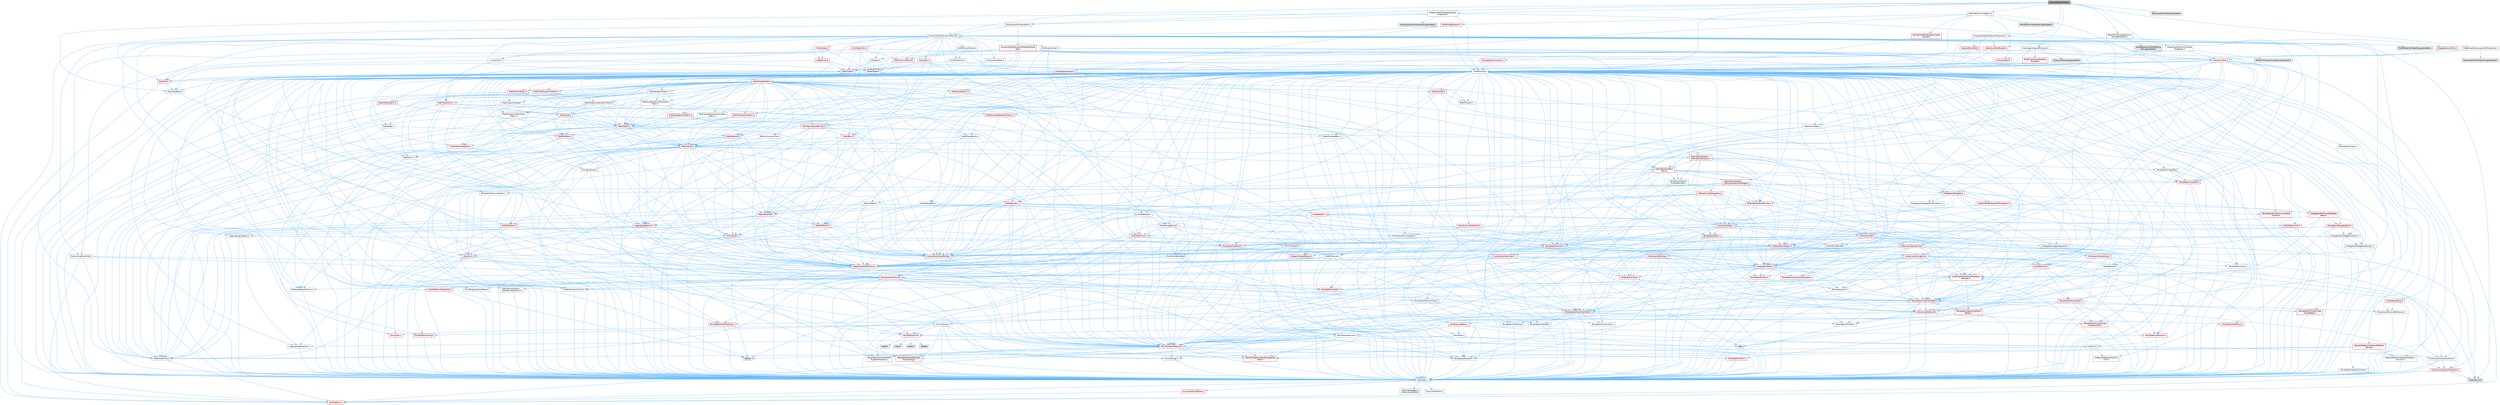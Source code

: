 digraph "RecomputeUVsTool.h"
{
 // INTERACTIVE_SVG=YES
 // LATEX_PDF_SIZE
  bgcolor="transparent";
  edge [fontname=Helvetica,fontsize=10,labelfontname=Helvetica,labelfontsize=10];
  node [fontname=Helvetica,fontsize=10,shape=box,height=0.2,width=0.4];
  Node1 [id="Node000001",label="RecomputeUVsTool.h",height=0.2,width=0.4,color="gray40", fillcolor="grey60", style="filled", fontcolor="black",tooltip=" "];
  Node1 -> Node2 [id="edge1_Node000001_Node000002",color="steelblue1",style="solid",tooltip=" "];
  Node2 [id="Node000002",label="CoreMinimal.h",height=0.2,width=0.4,color="grey40", fillcolor="white", style="filled",URL="$d7/d67/CoreMinimal_8h.html",tooltip=" "];
  Node2 -> Node3 [id="edge2_Node000002_Node000003",color="steelblue1",style="solid",tooltip=" "];
  Node3 [id="Node000003",label="CoreTypes.h",height=0.2,width=0.4,color="grey40", fillcolor="white", style="filled",URL="$dc/dec/CoreTypes_8h.html",tooltip=" "];
  Node3 -> Node4 [id="edge3_Node000003_Node000004",color="steelblue1",style="solid",tooltip=" "];
  Node4 [id="Node000004",label="HAL/Platform.h",height=0.2,width=0.4,color="red", fillcolor="#FFF0F0", style="filled",URL="$d9/dd0/Platform_8h.html",tooltip=" "];
  Node3 -> Node14 [id="edge4_Node000003_Node000014",color="steelblue1",style="solid",tooltip=" "];
  Node14 [id="Node000014",label="ProfilingDebugging\l/UMemoryDefines.h",height=0.2,width=0.4,color="grey40", fillcolor="white", style="filled",URL="$d2/da2/UMemoryDefines_8h.html",tooltip=" "];
  Node3 -> Node15 [id="edge5_Node000003_Node000015",color="steelblue1",style="solid",tooltip=" "];
  Node15 [id="Node000015",label="Misc/CoreMiscDefines.h",height=0.2,width=0.4,color="red", fillcolor="#FFF0F0", style="filled",URL="$da/d38/CoreMiscDefines_8h.html",tooltip=" "];
  Node15 -> Node4 [id="edge6_Node000015_Node000004",color="steelblue1",style="solid",tooltip=" "];
  Node3 -> Node16 [id="edge7_Node000003_Node000016",color="steelblue1",style="solid",tooltip=" "];
  Node16 [id="Node000016",label="Misc/CoreDefines.h",height=0.2,width=0.4,color="grey40", fillcolor="white", style="filled",URL="$d3/dd2/CoreDefines_8h.html",tooltip=" "];
  Node2 -> Node17 [id="edge8_Node000002_Node000017",color="steelblue1",style="solid",tooltip=" "];
  Node17 [id="Node000017",label="CoreFwd.h",height=0.2,width=0.4,color="grey40", fillcolor="white", style="filled",URL="$d1/d1e/CoreFwd_8h.html",tooltip=" "];
  Node17 -> Node3 [id="edge9_Node000017_Node000003",color="steelblue1",style="solid",tooltip=" "];
  Node17 -> Node18 [id="edge10_Node000017_Node000018",color="steelblue1",style="solid",tooltip=" "];
  Node18 [id="Node000018",label="Containers/ContainersFwd.h",height=0.2,width=0.4,color="grey40", fillcolor="white", style="filled",URL="$d4/d0a/ContainersFwd_8h.html",tooltip=" "];
  Node18 -> Node4 [id="edge11_Node000018_Node000004",color="steelblue1",style="solid",tooltip=" "];
  Node18 -> Node3 [id="edge12_Node000018_Node000003",color="steelblue1",style="solid",tooltip=" "];
  Node18 -> Node19 [id="edge13_Node000018_Node000019",color="steelblue1",style="solid",tooltip=" "];
  Node19 [id="Node000019",label="Traits/IsContiguousContainer.h",height=0.2,width=0.4,color="red", fillcolor="#FFF0F0", style="filled",URL="$d5/d3c/IsContiguousContainer_8h.html",tooltip=" "];
  Node19 -> Node3 [id="edge14_Node000019_Node000003",color="steelblue1",style="solid",tooltip=" "];
  Node19 -> Node21 [id="edge15_Node000019_Node000021",color="steelblue1",style="solid",tooltip=" "];
  Node21 [id="Node000021",label="initializer_list",height=0.2,width=0.4,color="grey60", fillcolor="#E0E0E0", style="filled",tooltip=" "];
  Node17 -> Node22 [id="edge16_Node000017_Node000022",color="steelblue1",style="solid",tooltip=" "];
  Node22 [id="Node000022",label="Math/MathFwd.h",height=0.2,width=0.4,color="grey40", fillcolor="white", style="filled",URL="$d2/d10/MathFwd_8h.html",tooltip=" "];
  Node22 -> Node4 [id="edge17_Node000022_Node000004",color="steelblue1",style="solid",tooltip=" "];
  Node17 -> Node23 [id="edge18_Node000017_Node000023",color="steelblue1",style="solid",tooltip=" "];
  Node23 [id="Node000023",label="UObject/UObjectHierarchy\lFwd.h",height=0.2,width=0.4,color="grey40", fillcolor="white", style="filled",URL="$d3/d13/UObjectHierarchyFwd_8h.html",tooltip=" "];
  Node2 -> Node23 [id="edge19_Node000002_Node000023",color="steelblue1",style="solid",tooltip=" "];
  Node2 -> Node18 [id="edge20_Node000002_Node000018",color="steelblue1",style="solid",tooltip=" "];
  Node2 -> Node24 [id="edge21_Node000002_Node000024",color="steelblue1",style="solid",tooltip=" "];
  Node24 [id="Node000024",label="Misc/VarArgs.h",height=0.2,width=0.4,color="grey40", fillcolor="white", style="filled",URL="$d5/d6f/VarArgs_8h.html",tooltip=" "];
  Node24 -> Node3 [id="edge22_Node000024_Node000003",color="steelblue1",style="solid",tooltip=" "];
  Node2 -> Node25 [id="edge23_Node000002_Node000025",color="steelblue1",style="solid",tooltip=" "];
  Node25 [id="Node000025",label="Logging/LogVerbosity.h",height=0.2,width=0.4,color="grey40", fillcolor="white", style="filled",URL="$d2/d8f/LogVerbosity_8h.html",tooltip=" "];
  Node25 -> Node3 [id="edge24_Node000025_Node000003",color="steelblue1",style="solid",tooltip=" "];
  Node2 -> Node26 [id="edge25_Node000002_Node000026",color="steelblue1",style="solid",tooltip=" "];
  Node26 [id="Node000026",label="Misc/OutputDevice.h",height=0.2,width=0.4,color="grey40", fillcolor="white", style="filled",URL="$d7/d32/OutputDevice_8h.html",tooltip=" "];
  Node26 -> Node17 [id="edge26_Node000026_Node000017",color="steelblue1",style="solid",tooltip=" "];
  Node26 -> Node3 [id="edge27_Node000026_Node000003",color="steelblue1",style="solid",tooltip=" "];
  Node26 -> Node25 [id="edge28_Node000026_Node000025",color="steelblue1",style="solid",tooltip=" "];
  Node26 -> Node24 [id="edge29_Node000026_Node000024",color="steelblue1",style="solid",tooltip=" "];
  Node26 -> Node27 [id="edge30_Node000026_Node000027",color="steelblue1",style="solid",tooltip=" "];
  Node27 [id="Node000027",label="Templates/IsArrayOrRefOf\lTypeByPredicate.h",height=0.2,width=0.4,color="grey40", fillcolor="white", style="filled",URL="$d6/da1/IsArrayOrRefOfTypeByPredicate_8h.html",tooltip=" "];
  Node27 -> Node3 [id="edge31_Node000027_Node000003",color="steelblue1",style="solid",tooltip=" "];
  Node26 -> Node28 [id="edge32_Node000026_Node000028",color="steelblue1",style="solid",tooltip=" "];
  Node28 [id="Node000028",label="Templates/IsValidVariadic\lFunctionArg.h",height=0.2,width=0.4,color="red", fillcolor="#FFF0F0", style="filled",URL="$d0/dc8/IsValidVariadicFunctionArg_8h.html",tooltip=" "];
  Node28 -> Node3 [id="edge33_Node000028_Node000003",color="steelblue1",style="solid",tooltip=" "];
  Node26 -> Node30 [id="edge34_Node000026_Node000030",color="steelblue1",style="solid",tooltip=" "];
  Node30 [id="Node000030",label="Traits/IsCharEncodingCompatible\lWith.h",height=0.2,width=0.4,color="red", fillcolor="#FFF0F0", style="filled",URL="$df/dd1/IsCharEncodingCompatibleWith_8h.html",tooltip=" "];
  Node2 -> Node32 [id="edge35_Node000002_Node000032",color="steelblue1",style="solid",tooltip=" "];
  Node32 [id="Node000032",label="HAL/PlatformCrt.h",height=0.2,width=0.4,color="red", fillcolor="#FFF0F0", style="filled",URL="$d8/d75/PlatformCrt_8h.html",tooltip=" "];
  Node32 -> Node33 [id="edge36_Node000032_Node000033",color="steelblue1",style="solid",tooltip=" "];
  Node33 [id="Node000033",label="new",height=0.2,width=0.4,color="grey60", fillcolor="#E0E0E0", style="filled",tooltip=" "];
  Node32 -> Node34 [id="edge37_Node000032_Node000034",color="steelblue1",style="solid",tooltip=" "];
  Node34 [id="Node000034",label="wchar.h",height=0.2,width=0.4,color="grey60", fillcolor="#E0E0E0", style="filled",tooltip=" "];
  Node32 -> Node35 [id="edge38_Node000032_Node000035",color="steelblue1",style="solid",tooltip=" "];
  Node35 [id="Node000035",label="stddef.h",height=0.2,width=0.4,color="grey60", fillcolor="#E0E0E0", style="filled",tooltip=" "];
  Node32 -> Node36 [id="edge39_Node000032_Node000036",color="steelblue1",style="solid",tooltip=" "];
  Node36 [id="Node000036",label="stdlib.h",height=0.2,width=0.4,color="grey60", fillcolor="#E0E0E0", style="filled",tooltip=" "];
  Node32 -> Node37 [id="edge40_Node000032_Node000037",color="steelblue1",style="solid",tooltip=" "];
  Node37 [id="Node000037",label="stdio.h",height=0.2,width=0.4,color="grey60", fillcolor="#E0E0E0", style="filled",tooltip=" "];
  Node2 -> Node42 [id="edge41_Node000002_Node000042",color="steelblue1",style="solid",tooltip=" "];
  Node42 [id="Node000042",label="HAL/PlatformMisc.h",height=0.2,width=0.4,color="red", fillcolor="#FFF0F0", style="filled",URL="$d0/df5/PlatformMisc_8h.html",tooltip=" "];
  Node42 -> Node3 [id="edge42_Node000042_Node000003",color="steelblue1",style="solid",tooltip=" "];
  Node2 -> Node61 [id="edge43_Node000002_Node000061",color="steelblue1",style="solid",tooltip=" "];
  Node61 [id="Node000061",label="Misc/AssertionMacros.h",height=0.2,width=0.4,color="red", fillcolor="#FFF0F0", style="filled",URL="$d0/dfa/AssertionMacros_8h.html",tooltip=" "];
  Node61 -> Node3 [id="edge44_Node000061_Node000003",color="steelblue1",style="solid",tooltip=" "];
  Node61 -> Node4 [id="edge45_Node000061_Node000004",color="steelblue1",style="solid",tooltip=" "];
  Node61 -> Node42 [id="edge46_Node000061_Node000042",color="steelblue1",style="solid",tooltip=" "];
  Node61 -> Node62 [id="edge47_Node000061_Node000062",color="steelblue1",style="solid",tooltip=" "];
  Node62 [id="Node000062",label="Templates/EnableIf.h",height=0.2,width=0.4,color="grey40", fillcolor="white", style="filled",URL="$d7/d60/EnableIf_8h.html",tooltip=" "];
  Node62 -> Node3 [id="edge48_Node000062_Node000003",color="steelblue1",style="solid",tooltip=" "];
  Node61 -> Node27 [id="edge49_Node000061_Node000027",color="steelblue1",style="solid",tooltip=" "];
  Node61 -> Node28 [id="edge50_Node000061_Node000028",color="steelblue1",style="solid",tooltip=" "];
  Node61 -> Node30 [id="edge51_Node000061_Node000030",color="steelblue1",style="solid",tooltip=" "];
  Node61 -> Node24 [id="edge52_Node000061_Node000024",color="steelblue1",style="solid",tooltip=" "];
  Node61 -> Node69 [id="edge53_Node000061_Node000069",color="steelblue1",style="solid",tooltip=" "];
  Node69 [id="Node000069",label="atomic",height=0.2,width=0.4,color="grey60", fillcolor="#E0E0E0", style="filled",tooltip=" "];
  Node2 -> Node70 [id="edge54_Node000002_Node000070",color="steelblue1",style="solid",tooltip=" "];
  Node70 [id="Node000070",label="Templates/IsPointer.h",height=0.2,width=0.4,color="grey40", fillcolor="white", style="filled",URL="$d7/d05/IsPointer_8h.html",tooltip=" "];
  Node70 -> Node3 [id="edge55_Node000070_Node000003",color="steelblue1",style="solid",tooltip=" "];
  Node2 -> Node71 [id="edge56_Node000002_Node000071",color="steelblue1",style="solid",tooltip=" "];
  Node71 [id="Node000071",label="HAL/PlatformMemory.h",height=0.2,width=0.4,color="red", fillcolor="#FFF0F0", style="filled",URL="$de/d68/PlatformMemory_8h.html",tooltip=" "];
  Node71 -> Node3 [id="edge57_Node000071_Node000003",color="steelblue1",style="solid",tooltip=" "];
  Node2 -> Node54 [id="edge58_Node000002_Node000054",color="steelblue1",style="solid",tooltip=" "];
  Node54 [id="Node000054",label="HAL/PlatformAtomics.h",height=0.2,width=0.4,color="red", fillcolor="#FFF0F0", style="filled",URL="$d3/d36/PlatformAtomics_8h.html",tooltip=" "];
  Node54 -> Node3 [id="edge59_Node000054_Node000003",color="steelblue1",style="solid",tooltip=" "];
  Node2 -> Node76 [id="edge60_Node000002_Node000076",color="steelblue1",style="solid",tooltip=" "];
  Node76 [id="Node000076",label="Misc/Exec.h",height=0.2,width=0.4,color="grey40", fillcolor="white", style="filled",URL="$de/ddb/Exec_8h.html",tooltip=" "];
  Node76 -> Node3 [id="edge61_Node000076_Node000003",color="steelblue1",style="solid",tooltip=" "];
  Node76 -> Node61 [id="edge62_Node000076_Node000061",color="steelblue1",style="solid",tooltip=" "];
  Node2 -> Node77 [id="edge63_Node000002_Node000077",color="steelblue1",style="solid",tooltip=" "];
  Node77 [id="Node000077",label="HAL/MemoryBase.h",height=0.2,width=0.4,color="red", fillcolor="#FFF0F0", style="filled",URL="$d6/d9f/MemoryBase_8h.html",tooltip=" "];
  Node77 -> Node3 [id="edge64_Node000077_Node000003",color="steelblue1",style="solid",tooltip=" "];
  Node77 -> Node54 [id="edge65_Node000077_Node000054",color="steelblue1",style="solid",tooltip=" "];
  Node77 -> Node32 [id="edge66_Node000077_Node000032",color="steelblue1",style="solid",tooltip=" "];
  Node77 -> Node76 [id="edge67_Node000077_Node000076",color="steelblue1",style="solid",tooltip=" "];
  Node77 -> Node26 [id="edge68_Node000077_Node000026",color="steelblue1",style="solid",tooltip=" "];
  Node2 -> Node87 [id="edge69_Node000002_Node000087",color="steelblue1",style="solid",tooltip=" "];
  Node87 [id="Node000087",label="HAL/UnrealMemory.h",height=0.2,width=0.4,color="red", fillcolor="#FFF0F0", style="filled",URL="$d9/d96/UnrealMemory_8h.html",tooltip=" "];
  Node87 -> Node3 [id="edge70_Node000087_Node000003",color="steelblue1",style="solid",tooltip=" "];
  Node87 -> Node77 [id="edge71_Node000087_Node000077",color="steelblue1",style="solid",tooltip=" "];
  Node87 -> Node71 [id="edge72_Node000087_Node000071",color="steelblue1",style="solid",tooltip=" "];
  Node87 -> Node70 [id="edge73_Node000087_Node000070",color="steelblue1",style="solid",tooltip=" "];
  Node2 -> Node89 [id="edge74_Node000002_Node000089",color="steelblue1",style="solid",tooltip=" "];
  Node89 [id="Node000089",label="Templates/IsArithmetic.h",height=0.2,width=0.4,color="grey40", fillcolor="white", style="filled",URL="$d2/d5d/IsArithmetic_8h.html",tooltip=" "];
  Node89 -> Node3 [id="edge75_Node000089_Node000003",color="steelblue1",style="solid",tooltip=" "];
  Node2 -> Node83 [id="edge76_Node000002_Node000083",color="steelblue1",style="solid",tooltip=" "];
  Node83 [id="Node000083",label="Templates/AndOrNot.h",height=0.2,width=0.4,color="grey40", fillcolor="white", style="filled",URL="$db/d0a/AndOrNot_8h.html",tooltip=" "];
  Node83 -> Node3 [id="edge77_Node000083_Node000003",color="steelblue1",style="solid",tooltip=" "];
  Node2 -> Node90 [id="edge78_Node000002_Node000090",color="steelblue1",style="solid",tooltip=" "];
  Node90 [id="Node000090",label="Templates/IsPODType.h",height=0.2,width=0.4,color="grey40", fillcolor="white", style="filled",URL="$d7/db1/IsPODType_8h.html",tooltip=" "];
  Node90 -> Node3 [id="edge79_Node000090_Node000003",color="steelblue1",style="solid",tooltip=" "];
  Node2 -> Node91 [id="edge80_Node000002_Node000091",color="steelblue1",style="solid",tooltip=" "];
  Node91 [id="Node000091",label="Templates/IsUECoreType.h",height=0.2,width=0.4,color="red", fillcolor="#FFF0F0", style="filled",URL="$d1/db8/IsUECoreType_8h.html",tooltip=" "];
  Node91 -> Node3 [id="edge81_Node000091_Node000003",color="steelblue1",style="solid",tooltip=" "];
  Node2 -> Node84 [id="edge82_Node000002_Node000084",color="steelblue1",style="solid",tooltip=" "];
  Node84 [id="Node000084",label="Templates/IsTriviallyCopy\lConstructible.h",height=0.2,width=0.4,color="red", fillcolor="#FFF0F0", style="filled",URL="$d3/d78/IsTriviallyCopyConstructible_8h.html",tooltip=" "];
  Node84 -> Node3 [id="edge83_Node000084_Node000003",color="steelblue1",style="solid",tooltip=" "];
  Node2 -> Node92 [id="edge84_Node000002_Node000092",color="steelblue1",style="solid",tooltip=" "];
  Node92 [id="Node000092",label="Templates/UnrealTypeTraits.h",height=0.2,width=0.4,color="red", fillcolor="#FFF0F0", style="filled",URL="$d2/d2d/UnrealTypeTraits_8h.html",tooltip=" "];
  Node92 -> Node3 [id="edge85_Node000092_Node000003",color="steelblue1",style="solid",tooltip=" "];
  Node92 -> Node70 [id="edge86_Node000092_Node000070",color="steelblue1",style="solid",tooltip=" "];
  Node92 -> Node61 [id="edge87_Node000092_Node000061",color="steelblue1",style="solid",tooltip=" "];
  Node92 -> Node83 [id="edge88_Node000092_Node000083",color="steelblue1",style="solid",tooltip=" "];
  Node92 -> Node62 [id="edge89_Node000092_Node000062",color="steelblue1",style="solid",tooltip=" "];
  Node92 -> Node89 [id="edge90_Node000092_Node000089",color="steelblue1",style="solid",tooltip=" "];
  Node92 -> Node90 [id="edge91_Node000092_Node000090",color="steelblue1",style="solid",tooltip=" "];
  Node92 -> Node91 [id="edge92_Node000092_Node000091",color="steelblue1",style="solid",tooltip=" "];
  Node92 -> Node84 [id="edge93_Node000092_Node000084",color="steelblue1",style="solid",tooltip=" "];
  Node2 -> Node62 [id="edge94_Node000002_Node000062",color="steelblue1",style="solid",tooltip=" "];
  Node2 -> Node94 [id="edge95_Node000002_Node000094",color="steelblue1",style="solid",tooltip=" "];
  Node94 [id="Node000094",label="Templates/RemoveReference.h",height=0.2,width=0.4,color="grey40", fillcolor="white", style="filled",URL="$da/dbe/RemoveReference_8h.html",tooltip=" "];
  Node94 -> Node3 [id="edge96_Node000094_Node000003",color="steelblue1",style="solid",tooltip=" "];
  Node2 -> Node95 [id="edge97_Node000002_Node000095",color="steelblue1",style="solid",tooltip=" "];
  Node95 [id="Node000095",label="Templates/IntegralConstant.h",height=0.2,width=0.4,color="grey40", fillcolor="white", style="filled",URL="$db/d1b/IntegralConstant_8h.html",tooltip=" "];
  Node95 -> Node3 [id="edge98_Node000095_Node000003",color="steelblue1",style="solid",tooltip=" "];
  Node2 -> Node96 [id="edge99_Node000002_Node000096",color="steelblue1",style="solid",tooltip=" "];
  Node96 [id="Node000096",label="Templates/IsClass.h",height=0.2,width=0.4,color="grey40", fillcolor="white", style="filled",URL="$db/dcb/IsClass_8h.html",tooltip=" "];
  Node96 -> Node3 [id="edge100_Node000096_Node000003",color="steelblue1",style="solid",tooltip=" "];
  Node2 -> Node97 [id="edge101_Node000002_Node000097",color="steelblue1",style="solid",tooltip=" "];
  Node97 [id="Node000097",label="Templates/TypeCompatible\lBytes.h",height=0.2,width=0.4,color="red", fillcolor="#FFF0F0", style="filled",URL="$df/d0a/TypeCompatibleBytes_8h.html",tooltip=" "];
  Node97 -> Node3 [id="edge102_Node000097_Node000003",color="steelblue1",style="solid",tooltip=" "];
  Node97 -> Node33 [id="edge103_Node000097_Node000033",color="steelblue1",style="solid",tooltip=" "];
  Node2 -> Node19 [id="edge104_Node000002_Node000019",color="steelblue1",style="solid",tooltip=" "];
  Node2 -> Node98 [id="edge105_Node000002_Node000098",color="steelblue1",style="solid",tooltip=" "];
  Node98 [id="Node000098",label="Templates/UnrealTemplate.h",height=0.2,width=0.4,color="red", fillcolor="#FFF0F0", style="filled",URL="$d4/d24/UnrealTemplate_8h.html",tooltip=" "];
  Node98 -> Node3 [id="edge106_Node000098_Node000003",color="steelblue1",style="solid",tooltip=" "];
  Node98 -> Node70 [id="edge107_Node000098_Node000070",color="steelblue1",style="solid",tooltip=" "];
  Node98 -> Node87 [id="edge108_Node000098_Node000087",color="steelblue1",style="solid",tooltip=" "];
  Node98 -> Node92 [id="edge109_Node000098_Node000092",color="steelblue1",style="solid",tooltip=" "];
  Node98 -> Node94 [id="edge110_Node000098_Node000094",color="steelblue1",style="solid",tooltip=" "];
  Node98 -> Node97 [id="edge111_Node000098_Node000097",color="steelblue1",style="solid",tooltip=" "];
  Node98 -> Node19 [id="edge112_Node000098_Node000019",color="steelblue1",style="solid",tooltip=" "];
  Node2 -> Node47 [id="edge113_Node000002_Node000047",color="steelblue1",style="solid",tooltip=" "];
  Node47 [id="Node000047",label="Math/NumericLimits.h",height=0.2,width=0.4,color="grey40", fillcolor="white", style="filled",URL="$df/d1b/NumericLimits_8h.html",tooltip=" "];
  Node47 -> Node3 [id="edge114_Node000047_Node000003",color="steelblue1",style="solid",tooltip=" "];
  Node2 -> Node102 [id="edge115_Node000002_Node000102",color="steelblue1",style="solid",tooltip=" "];
  Node102 [id="Node000102",label="HAL/PlatformMath.h",height=0.2,width=0.4,color="red", fillcolor="#FFF0F0", style="filled",URL="$dc/d53/PlatformMath_8h.html",tooltip=" "];
  Node102 -> Node3 [id="edge116_Node000102_Node000003",color="steelblue1",style="solid",tooltip=" "];
  Node2 -> Node85 [id="edge117_Node000002_Node000085",color="steelblue1",style="solid",tooltip=" "];
  Node85 [id="Node000085",label="Templates/IsTriviallyCopy\lAssignable.h",height=0.2,width=0.4,color="red", fillcolor="#FFF0F0", style="filled",URL="$d2/df2/IsTriviallyCopyAssignable_8h.html",tooltip=" "];
  Node85 -> Node3 [id="edge118_Node000085_Node000003",color="steelblue1",style="solid",tooltip=" "];
  Node2 -> Node110 [id="edge119_Node000002_Node000110",color="steelblue1",style="solid",tooltip=" "];
  Node110 [id="Node000110",label="Templates/MemoryOps.h",height=0.2,width=0.4,color="red", fillcolor="#FFF0F0", style="filled",URL="$db/dea/MemoryOps_8h.html",tooltip=" "];
  Node110 -> Node3 [id="edge120_Node000110_Node000003",color="steelblue1",style="solid",tooltip=" "];
  Node110 -> Node87 [id="edge121_Node000110_Node000087",color="steelblue1",style="solid",tooltip=" "];
  Node110 -> Node85 [id="edge122_Node000110_Node000085",color="steelblue1",style="solid",tooltip=" "];
  Node110 -> Node84 [id="edge123_Node000110_Node000084",color="steelblue1",style="solid",tooltip=" "];
  Node110 -> Node92 [id="edge124_Node000110_Node000092",color="steelblue1",style="solid",tooltip=" "];
  Node110 -> Node33 [id="edge125_Node000110_Node000033",color="steelblue1",style="solid",tooltip=" "];
  Node2 -> Node111 [id="edge126_Node000002_Node000111",color="steelblue1",style="solid",tooltip=" "];
  Node111 [id="Node000111",label="Containers/ContainerAllocation\lPolicies.h",height=0.2,width=0.4,color="red", fillcolor="#FFF0F0", style="filled",URL="$d7/dff/ContainerAllocationPolicies_8h.html",tooltip=" "];
  Node111 -> Node3 [id="edge127_Node000111_Node000003",color="steelblue1",style="solid",tooltip=" "];
  Node111 -> Node111 [id="edge128_Node000111_Node000111",color="steelblue1",style="solid",tooltip=" "];
  Node111 -> Node102 [id="edge129_Node000111_Node000102",color="steelblue1",style="solid",tooltip=" "];
  Node111 -> Node87 [id="edge130_Node000111_Node000087",color="steelblue1",style="solid",tooltip=" "];
  Node111 -> Node47 [id="edge131_Node000111_Node000047",color="steelblue1",style="solid",tooltip=" "];
  Node111 -> Node61 [id="edge132_Node000111_Node000061",color="steelblue1",style="solid",tooltip=" "];
  Node111 -> Node110 [id="edge133_Node000111_Node000110",color="steelblue1",style="solid",tooltip=" "];
  Node111 -> Node97 [id="edge134_Node000111_Node000097",color="steelblue1",style="solid",tooltip=" "];
  Node2 -> Node114 [id="edge135_Node000002_Node000114",color="steelblue1",style="solid",tooltip=" "];
  Node114 [id="Node000114",label="Templates/IsEnumClass.h",height=0.2,width=0.4,color="grey40", fillcolor="white", style="filled",URL="$d7/d15/IsEnumClass_8h.html",tooltip=" "];
  Node114 -> Node3 [id="edge136_Node000114_Node000003",color="steelblue1",style="solid",tooltip=" "];
  Node114 -> Node83 [id="edge137_Node000114_Node000083",color="steelblue1",style="solid",tooltip=" "];
  Node2 -> Node115 [id="edge138_Node000002_Node000115",color="steelblue1",style="solid",tooltip=" "];
  Node115 [id="Node000115",label="HAL/PlatformProperties.h",height=0.2,width=0.4,color="red", fillcolor="#FFF0F0", style="filled",URL="$d9/db0/PlatformProperties_8h.html",tooltip=" "];
  Node115 -> Node3 [id="edge139_Node000115_Node000003",color="steelblue1",style="solid",tooltip=" "];
  Node2 -> Node118 [id="edge140_Node000002_Node000118",color="steelblue1",style="solid",tooltip=" "];
  Node118 [id="Node000118",label="Misc/EngineVersionBase.h",height=0.2,width=0.4,color="grey40", fillcolor="white", style="filled",URL="$d5/d2b/EngineVersionBase_8h.html",tooltip=" "];
  Node118 -> Node3 [id="edge141_Node000118_Node000003",color="steelblue1",style="solid",tooltip=" "];
  Node2 -> Node119 [id="edge142_Node000002_Node000119",color="steelblue1",style="solid",tooltip=" "];
  Node119 [id="Node000119",label="Internationalization\l/TextNamespaceFwd.h",height=0.2,width=0.4,color="grey40", fillcolor="white", style="filled",URL="$d8/d97/TextNamespaceFwd_8h.html",tooltip=" "];
  Node119 -> Node3 [id="edge143_Node000119_Node000003",color="steelblue1",style="solid",tooltip=" "];
  Node2 -> Node120 [id="edge144_Node000002_Node000120",color="steelblue1",style="solid",tooltip=" "];
  Node120 [id="Node000120",label="Serialization/Archive.h",height=0.2,width=0.4,color="red", fillcolor="#FFF0F0", style="filled",URL="$d7/d3b/Archive_8h.html",tooltip=" "];
  Node120 -> Node17 [id="edge145_Node000120_Node000017",color="steelblue1",style="solid",tooltip=" "];
  Node120 -> Node3 [id="edge146_Node000120_Node000003",color="steelblue1",style="solid",tooltip=" "];
  Node120 -> Node115 [id="edge147_Node000120_Node000115",color="steelblue1",style="solid",tooltip=" "];
  Node120 -> Node119 [id="edge148_Node000120_Node000119",color="steelblue1",style="solid",tooltip=" "];
  Node120 -> Node22 [id="edge149_Node000120_Node000022",color="steelblue1",style="solid",tooltip=" "];
  Node120 -> Node61 [id="edge150_Node000120_Node000061",color="steelblue1",style="solid",tooltip=" "];
  Node120 -> Node118 [id="edge151_Node000120_Node000118",color="steelblue1",style="solid",tooltip=" "];
  Node120 -> Node24 [id="edge152_Node000120_Node000024",color="steelblue1",style="solid",tooltip=" "];
  Node120 -> Node62 [id="edge153_Node000120_Node000062",color="steelblue1",style="solid",tooltip=" "];
  Node120 -> Node27 [id="edge154_Node000120_Node000027",color="steelblue1",style="solid",tooltip=" "];
  Node120 -> Node114 [id="edge155_Node000120_Node000114",color="steelblue1",style="solid",tooltip=" "];
  Node120 -> Node28 [id="edge156_Node000120_Node000028",color="steelblue1",style="solid",tooltip=" "];
  Node120 -> Node98 [id="edge157_Node000120_Node000098",color="steelblue1",style="solid",tooltip=" "];
  Node120 -> Node30 [id="edge158_Node000120_Node000030",color="steelblue1",style="solid",tooltip=" "];
  Node120 -> Node123 [id="edge159_Node000120_Node000123",color="steelblue1",style="solid",tooltip=" "];
  Node123 [id="Node000123",label="UObject/ObjectVersion.h",height=0.2,width=0.4,color="grey40", fillcolor="white", style="filled",URL="$da/d63/ObjectVersion_8h.html",tooltip=" "];
  Node123 -> Node3 [id="edge160_Node000123_Node000003",color="steelblue1",style="solid",tooltip=" "];
  Node2 -> Node124 [id="edge161_Node000002_Node000124",color="steelblue1",style="solid",tooltip=" "];
  Node124 [id="Node000124",label="Templates/Less.h",height=0.2,width=0.4,color="grey40", fillcolor="white", style="filled",URL="$de/dc8/Less_8h.html",tooltip=" "];
  Node124 -> Node3 [id="edge162_Node000124_Node000003",color="steelblue1",style="solid",tooltip=" "];
  Node124 -> Node98 [id="edge163_Node000124_Node000098",color="steelblue1",style="solid",tooltip=" "];
  Node2 -> Node125 [id="edge164_Node000002_Node000125",color="steelblue1",style="solid",tooltip=" "];
  Node125 [id="Node000125",label="Templates/Sorting.h",height=0.2,width=0.4,color="red", fillcolor="#FFF0F0", style="filled",URL="$d3/d9e/Sorting_8h.html",tooltip=" "];
  Node125 -> Node3 [id="edge165_Node000125_Node000003",color="steelblue1",style="solid",tooltip=" "];
  Node125 -> Node102 [id="edge166_Node000125_Node000102",color="steelblue1",style="solid",tooltip=" "];
  Node125 -> Node124 [id="edge167_Node000125_Node000124",color="steelblue1",style="solid",tooltip=" "];
  Node2 -> Node136 [id="edge168_Node000002_Node000136",color="steelblue1",style="solid",tooltip=" "];
  Node136 [id="Node000136",label="Misc/Char.h",height=0.2,width=0.4,color="red", fillcolor="#FFF0F0", style="filled",URL="$d0/d58/Char_8h.html",tooltip=" "];
  Node136 -> Node3 [id="edge169_Node000136_Node000003",color="steelblue1",style="solid",tooltip=" "];
  Node2 -> Node139 [id="edge170_Node000002_Node000139",color="steelblue1",style="solid",tooltip=" "];
  Node139 [id="Node000139",label="GenericPlatform/GenericPlatform\lStricmp.h",height=0.2,width=0.4,color="grey40", fillcolor="white", style="filled",URL="$d2/d86/GenericPlatformStricmp_8h.html",tooltip=" "];
  Node139 -> Node3 [id="edge171_Node000139_Node000003",color="steelblue1",style="solid",tooltip=" "];
  Node2 -> Node140 [id="edge172_Node000002_Node000140",color="steelblue1",style="solid",tooltip=" "];
  Node140 [id="Node000140",label="GenericPlatform/GenericPlatform\lString.h",height=0.2,width=0.4,color="red", fillcolor="#FFF0F0", style="filled",URL="$dd/d20/GenericPlatformString_8h.html",tooltip=" "];
  Node140 -> Node3 [id="edge173_Node000140_Node000003",color="steelblue1",style="solid",tooltip=" "];
  Node140 -> Node139 [id="edge174_Node000140_Node000139",color="steelblue1",style="solid",tooltip=" "];
  Node140 -> Node62 [id="edge175_Node000140_Node000062",color="steelblue1",style="solid",tooltip=" "];
  Node140 -> Node30 [id="edge176_Node000140_Node000030",color="steelblue1",style="solid",tooltip=" "];
  Node2 -> Node73 [id="edge177_Node000002_Node000073",color="steelblue1",style="solid",tooltip=" "];
  Node73 [id="Node000073",label="HAL/PlatformString.h",height=0.2,width=0.4,color="red", fillcolor="#FFF0F0", style="filled",URL="$db/db5/PlatformString_8h.html",tooltip=" "];
  Node73 -> Node3 [id="edge178_Node000073_Node000003",color="steelblue1",style="solid",tooltip=" "];
  Node2 -> Node143 [id="edge179_Node000002_Node000143",color="steelblue1",style="solid",tooltip=" "];
  Node143 [id="Node000143",label="Misc/CString.h",height=0.2,width=0.4,color="grey40", fillcolor="white", style="filled",URL="$d2/d49/CString_8h.html",tooltip=" "];
  Node143 -> Node3 [id="edge180_Node000143_Node000003",color="steelblue1",style="solid",tooltip=" "];
  Node143 -> Node32 [id="edge181_Node000143_Node000032",color="steelblue1",style="solid",tooltip=" "];
  Node143 -> Node73 [id="edge182_Node000143_Node000073",color="steelblue1",style="solid",tooltip=" "];
  Node143 -> Node61 [id="edge183_Node000143_Node000061",color="steelblue1",style="solid",tooltip=" "];
  Node143 -> Node136 [id="edge184_Node000143_Node000136",color="steelblue1",style="solid",tooltip=" "];
  Node143 -> Node24 [id="edge185_Node000143_Node000024",color="steelblue1",style="solid",tooltip=" "];
  Node143 -> Node27 [id="edge186_Node000143_Node000027",color="steelblue1",style="solid",tooltip=" "];
  Node143 -> Node28 [id="edge187_Node000143_Node000028",color="steelblue1",style="solid",tooltip=" "];
  Node143 -> Node30 [id="edge188_Node000143_Node000030",color="steelblue1",style="solid",tooltip=" "];
  Node2 -> Node144 [id="edge189_Node000002_Node000144",color="steelblue1",style="solid",tooltip=" "];
  Node144 [id="Node000144",label="Misc/Crc.h",height=0.2,width=0.4,color="red", fillcolor="#FFF0F0", style="filled",URL="$d4/dd2/Crc_8h.html",tooltip=" "];
  Node144 -> Node3 [id="edge190_Node000144_Node000003",color="steelblue1",style="solid",tooltip=" "];
  Node144 -> Node73 [id="edge191_Node000144_Node000073",color="steelblue1",style="solid",tooltip=" "];
  Node144 -> Node61 [id="edge192_Node000144_Node000061",color="steelblue1",style="solid",tooltip=" "];
  Node144 -> Node143 [id="edge193_Node000144_Node000143",color="steelblue1",style="solid",tooltip=" "];
  Node144 -> Node136 [id="edge194_Node000144_Node000136",color="steelblue1",style="solid",tooltip=" "];
  Node144 -> Node92 [id="edge195_Node000144_Node000092",color="steelblue1",style="solid",tooltip=" "];
  Node2 -> Node135 [id="edge196_Node000002_Node000135",color="steelblue1",style="solid",tooltip=" "];
  Node135 [id="Node000135",label="Math/UnrealMathUtility.h",height=0.2,width=0.4,color="red", fillcolor="#FFF0F0", style="filled",URL="$db/db8/UnrealMathUtility_8h.html",tooltip=" "];
  Node135 -> Node3 [id="edge197_Node000135_Node000003",color="steelblue1",style="solid",tooltip=" "];
  Node135 -> Node61 [id="edge198_Node000135_Node000061",color="steelblue1",style="solid",tooltip=" "];
  Node135 -> Node102 [id="edge199_Node000135_Node000102",color="steelblue1",style="solid",tooltip=" "];
  Node135 -> Node22 [id="edge200_Node000135_Node000022",color="steelblue1",style="solid",tooltip=" "];
  Node2 -> Node145 [id="edge201_Node000002_Node000145",color="steelblue1",style="solid",tooltip=" "];
  Node145 [id="Node000145",label="Containers/UnrealString.h",height=0.2,width=0.4,color="red", fillcolor="#FFF0F0", style="filled",URL="$d5/dba/UnrealString_8h.html",tooltip=" "];
  Node2 -> Node149 [id="edge202_Node000002_Node000149",color="steelblue1",style="solid",tooltip=" "];
  Node149 [id="Node000149",label="Containers/Array.h",height=0.2,width=0.4,color="red", fillcolor="#FFF0F0", style="filled",URL="$df/dd0/Array_8h.html",tooltip=" "];
  Node149 -> Node3 [id="edge203_Node000149_Node000003",color="steelblue1",style="solid",tooltip=" "];
  Node149 -> Node61 [id="edge204_Node000149_Node000061",color="steelblue1",style="solid",tooltip=" "];
  Node149 -> Node87 [id="edge205_Node000149_Node000087",color="steelblue1",style="solid",tooltip=" "];
  Node149 -> Node92 [id="edge206_Node000149_Node000092",color="steelblue1",style="solid",tooltip=" "];
  Node149 -> Node98 [id="edge207_Node000149_Node000098",color="steelblue1",style="solid",tooltip=" "];
  Node149 -> Node111 [id="edge208_Node000149_Node000111",color="steelblue1",style="solid",tooltip=" "];
  Node149 -> Node120 [id="edge209_Node000149_Node000120",color="steelblue1",style="solid",tooltip=" "];
  Node149 -> Node128 [id="edge210_Node000149_Node000128",color="steelblue1",style="solid",tooltip=" "];
  Node128 [id="Node000128",label="Templates/Invoke.h",height=0.2,width=0.4,color="red", fillcolor="#FFF0F0", style="filled",URL="$d7/deb/Invoke_8h.html",tooltip=" "];
  Node128 -> Node3 [id="edge211_Node000128_Node000003",color="steelblue1",style="solid",tooltip=" "];
  Node128 -> Node98 [id="edge212_Node000128_Node000098",color="steelblue1",style="solid",tooltip=" "];
  Node149 -> Node124 [id="edge213_Node000149_Node000124",color="steelblue1",style="solid",tooltip=" "];
  Node149 -> Node125 [id="edge214_Node000149_Node000125",color="steelblue1",style="solid",tooltip=" "];
  Node149 -> Node172 [id="edge215_Node000149_Node000172",color="steelblue1",style="solid",tooltip=" "];
  Node172 [id="Node000172",label="Templates/AlignmentTemplates.h",height=0.2,width=0.4,color="red", fillcolor="#FFF0F0", style="filled",URL="$dd/d32/AlignmentTemplates_8h.html",tooltip=" "];
  Node172 -> Node3 [id="edge216_Node000172_Node000003",color="steelblue1",style="solid",tooltip=" "];
  Node172 -> Node70 [id="edge217_Node000172_Node000070",color="steelblue1",style="solid",tooltip=" "];
  Node2 -> Node173 [id="edge218_Node000002_Node000173",color="steelblue1",style="solid",tooltip=" "];
  Node173 [id="Node000173",label="Misc/FrameNumber.h",height=0.2,width=0.4,color="grey40", fillcolor="white", style="filled",URL="$dd/dbd/FrameNumber_8h.html",tooltip=" "];
  Node173 -> Node3 [id="edge219_Node000173_Node000003",color="steelblue1",style="solid",tooltip=" "];
  Node173 -> Node47 [id="edge220_Node000173_Node000047",color="steelblue1",style="solid",tooltip=" "];
  Node173 -> Node135 [id="edge221_Node000173_Node000135",color="steelblue1",style="solid",tooltip=" "];
  Node173 -> Node62 [id="edge222_Node000173_Node000062",color="steelblue1",style="solid",tooltip=" "];
  Node173 -> Node92 [id="edge223_Node000173_Node000092",color="steelblue1",style="solid",tooltip=" "];
  Node2 -> Node174 [id="edge224_Node000002_Node000174",color="steelblue1",style="solid",tooltip=" "];
  Node174 [id="Node000174",label="Misc/Timespan.h",height=0.2,width=0.4,color="grey40", fillcolor="white", style="filled",URL="$da/dd9/Timespan_8h.html",tooltip=" "];
  Node174 -> Node3 [id="edge225_Node000174_Node000003",color="steelblue1",style="solid",tooltip=" "];
  Node174 -> Node175 [id="edge226_Node000174_Node000175",color="steelblue1",style="solid",tooltip=" "];
  Node175 [id="Node000175",label="Math/Interval.h",height=0.2,width=0.4,color="grey40", fillcolor="white", style="filled",URL="$d1/d55/Interval_8h.html",tooltip=" "];
  Node175 -> Node3 [id="edge227_Node000175_Node000003",color="steelblue1",style="solid",tooltip=" "];
  Node175 -> Node89 [id="edge228_Node000175_Node000089",color="steelblue1",style="solid",tooltip=" "];
  Node175 -> Node92 [id="edge229_Node000175_Node000092",color="steelblue1",style="solid",tooltip=" "];
  Node175 -> Node47 [id="edge230_Node000175_Node000047",color="steelblue1",style="solid",tooltip=" "];
  Node175 -> Node135 [id="edge231_Node000175_Node000135",color="steelblue1",style="solid",tooltip=" "];
  Node174 -> Node135 [id="edge232_Node000174_Node000135",color="steelblue1",style="solid",tooltip=" "];
  Node174 -> Node61 [id="edge233_Node000174_Node000061",color="steelblue1",style="solid",tooltip=" "];
  Node2 -> Node176 [id="edge234_Node000002_Node000176",color="steelblue1",style="solid",tooltip=" "];
  Node176 [id="Node000176",label="Containers/StringConv.h",height=0.2,width=0.4,color="red", fillcolor="#FFF0F0", style="filled",URL="$d3/ddf/StringConv_8h.html",tooltip=" "];
  Node176 -> Node3 [id="edge235_Node000176_Node000003",color="steelblue1",style="solid",tooltip=" "];
  Node176 -> Node61 [id="edge236_Node000176_Node000061",color="steelblue1",style="solid",tooltip=" "];
  Node176 -> Node111 [id="edge237_Node000176_Node000111",color="steelblue1",style="solid",tooltip=" "];
  Node176 -> Node149 [id="edge238_Node000176_Node000149",color="steelblue1",style="solid",tooltip=" "];
  Node176 -> Node143 [id="edge239_Node000176_Node000143",color="steelblue1",style="solid",tooltip=" "];
  Node176 -> Node177 [id="edge240_Node000176_Node000177",color="steelblue1",style="solid",tooltip=" "];
  Node177 [id="Node000177",label="Templates/IsArray.h",height=0.2,width=0.4,color="grey40", fillcolor="white", style="filled",URL="$d8/d8d/IsArray_8h.html",tooltip=" "];
  Node177 -> Node3 [id="edge241_Node000177_Node000003",color="steelblue1",style="solid",tooltip=" "];
  Node176 -> Node98 [id="edge242_Node000176_Node000098",color="steelblue1",style="solid",tooltip=" "];
  Node176 -> Node92 [id="edge243_Node000176_Node000092",color="steelblue1",style="solid",tooltip=" "];
  Node176 -> Node30 [id="edge244_Node000176_Node000030",color="steelblue1",style="solid",tooltip=" "];
  Node176 -> Node19 [id="edge245_Node000176_Node000019",color="steelblue1",style="solid",tooltip=" "];
  Node2 -> Node178 [id="edge246_Node000002_Node000178",color="steelblue1",style="solid",tooltip=" "];
  Node178 [id="Node000178",label="UObject/UnrealNames.h",height=0.2,width=0.4,color="red", fillcolor="#FFF0F0", style="filled",URL="$d8/db1/UnrealNames_8h.html",tooltip=" "];
  Node178 -> Node3 [id="edge247_Node000178_Node000003",color="steelblue1",style="solid",tooltip=" "];
  Node2 -> Node180 [id="edge248_Node000002_Node000180",color="steelblue1",style="solid",tooltip=" "];
  Node180 [id="Node000180",label="UObject/NameTypes.h",height=0.2,width=0.4,color="red", fillcolor="#FFF0F0", style="filled",URL="$d6/d35/NameTypes_8h.html",tooltip=" "];
  Node180 -> Node3 [id="edge249_Node000180_Node000003",color="steelblue1",style="solid",tooltip=" "];
  Node180 -> Node61 [id="edge250_Node000180_Node000061",color="steelblue1",style="solid",tooltip=" "];
  Node180 -> Node87 [id="edge251_Node000180_Node000087",color="steelblue1",style="solid",tooltip=" "];
  Node180 -> Node92 [id="edge252_Node000180_Node000092",color="steelblue1",style="solid",tooltip=" "];
  Node180 -> Node98 [id="edge253_Node000180_Node000098",color="steelblue1",style="solid",tooltip=" "];
  Node180 -> Node145 [id="edge254_Node000180_Node000145",color="steelblue1",style="solid",tooltip=" "];
  Node180 -> Node176 [id="edge255_Node000180_Node000176",color="steelblue1",style="solid",tooltip=" "];
  Node180 -> Node178 [id="edge256_Node000180_Node000178",color="steelblue1",style="solid",tooltip=" "];
  Node2 -> Node188 [id="edge257_Node000002_Node000188",color="steelblue1",style="solid",tooltip=" "];
  Node188 [id="Node000188",label="Misc/Parse.h",height=0.2,width=0.4,color="red", fillcolor="#FFF0F0", style="filled",URL="$dc/d71/Parse_8h.html",tooltip=" "];
  Node188 -> Node145 [id="edge258_Node000188_Node000145",color="steelblue1",style="solid",tooltip=" "];
  Node188 -> Node3 [id="edge259_Node000188_Node000003",color="steelblue1",style="solid",tooltip=" "];
  Node188 -> Node32 [id="edge260_Node000188_Node000032",color="steelblue1",style="solid",tooltip=" "];
  Node188 -> Node189 [id="edge261_Node000188_Node000189",color="steelblue1",style="solid",tooltip=" "];
  Node189 [id="Node000189",label="Templates/Function.h",height=0.2,width=0.4,color="red", fillcolor="#FFF0F0", style="filled",URL="$df/df5/Function_8h.html",tooltip=" "];
  Node189 -> Node3 [id="edge262_Node000189_Node000003",color="steelblue1",style="solid",tooltip=" "];
  Node189 -> Node61 [id="edge263_Node000189_Node000061",color="steelblue1",style="solid",tooltip=" "];
  Node189 -> Node87 [id="edge264_Node000189_Node000087",color="steelblue1",style="solid",tooltip=" "];
  Node189 -> Node92 [id="edge265_Node000189_Node000092",color="steelblue1",style="solid",tooltip=" "];
  Node189 -> Node128 [id="edge266_Node000189_Node000128",color="steelblue1",style="solid",tooltip=" "];
  Node189 -> Node98 [id="edge267_Node000189_Node000098",color="steelblue1",style="solid",tooltip=" "];
  Node189 -> Node135 [id="edge268_Node000189_Node000135",color="steelblue1",style="solid",tooltip=" "];
  Node189 -> Node33 [id="edge269_Node000189_Node000033",color="steelblue1",style="solid",tooltip=" "];
  Node2 -> Node172 [id="edge270_Node000002_Node000172",color="steelblue1",style="solid",tooltip=" "];
  Node2 -> Node191 [id="edge271_Node000002_Node000191",color="steelblue1",style="solid",tooltip=" "];
  Node191 [id="Node000191",label="Misc/StructBuilder.h",height=0.2,width=0.4,color="grey40", fillcolor="white", style="filled",URL="$d9/db3/StructBuilder_8h.html",tooltip=" "];
  Node191 -> Node3 [id="edge272_Node000191_Node000003",color="steelblue1",style="solid",tooltip=" "];
  Node191 -> Node135 [id="edge273_Node000191_Node000135",color="steelblue1",style="solid",tooltip=" "];
  Node191 -> Node172 [id="edge274_Node000191_Node000172",color="steelblue1",style="solid",tooltip=" "];
  Node2 -> Node104 [id="edge275_Node000002_Node000104",color="steelblue1",style="solid",tooltip=" "];
  Node104 [id="Node000104",label="Templates/Decay.h",height=0.2,width=0.4,color="red", fillcolor="#FFF0F0", style="filled",URL="$dd/d0f/Decay_8h.html",tooltip=" "];
  Node104 -> Node3 [id="edge276_Node000104_Node000003",color="steelblue1",style="solid",tooltip=" "];
  Node104 -> Node94 [id="edge277_Node000104_Node000094",color="steelblue1",style="solid",tooltip=" "];
  Node2 -> Node192 [id="edge278_Node000002_Node000192",color="steelblue1",style="solid",tooltip=" "];
  Node192 [id="Node000192",label="Templates/PointerIsConvertible\lFromTo.h",height=0.2,width=0.4,color="red", fillcolor="#FFF0F0", style="filled",URL="$d6/d65/PointerIsConvertibleFromTo_8h.html",tooltip=" "];
  Node192 -> Node3 [id="edge279_Node000192_Node000003",color="steelblue1",style="solid",tooltip=" "];
  Node2 -> Node128 [id="edge280_Node000002_Node000128",color="steelblue1",style="solid",tooltip=" "];
  Node2 -> Node189 [id="edge281_Node000002_Node000189",color="steelblue1",style="solid",tooltip=" "];
  Node2 -> Node161 [id="edge282_Node000002_Node000161",color="steelblue1",style="solid",tooltip=" "];
  Node161 [id="Node000161",label="Templates/TypeHash.h",height=0.2,width=0.4,color="red", fillcolor="#FFF0F0", style="filled",URL="$d1/d62/TypeHash_8h.html",tooltip=" "];
  Node161 -> Node3 [id="edge283_Node000161_Node000003",color="steelblue1",style="solid",tooltip=" "];
  Node161 -> Node144 [id="edge284_Node000161_Node000144",color="steelblue1",style="solid",tooltip=" "];
  Node2 -> Node193 [id="edge285_Node000002_Node000193",color="steelblue1",style="solid",tooltip=" "];
  Node193 [id="Node000193",label="Containers/ScriptArray.h",height=0.2,width=0.4,color="red", fillcolor="#FFF0F0", style="filled",URL="$dc/daf/ScriptArray_8h.html",tooltip=" "];
  Node193 -> Node3 [id="edge286_Node000193_Node000003",color="steelblue1",style="solid",tooltip=" "];
  Node193 -> Node61 [id="edge287_Node000193_Node000061",color="steelblue1",style="solid",tooltip=" "];
  Node193 -> Node87 [id="edge288_Node000193_Node000087",color="steelblue1",style="solid",tooltip=" "];
  Node193 -> Node111 [id="edge289_Node000193_Node000111",color="steelblue1",style="solid",tooltip=" "];
  Node193 -> Node149 [id="edge290_Node000193_Node000149",color="steelblue1",style="solid",tooltip=" "];
  Node193 -> Node21 [id="edge291_Node000193_Node000021",color="steelblue1",style="solid",tooltip=" "];
  Node2 -> Node194 [id="edge292_Node000002_Node000194",color="steelblue1",style="solid",tooltip=" "];
  Node194 [id="Node000194",label="Containers/BitArray.h",height=0.2,width=0.4,color="red", fillcolor="#FFF0F0", style="filled",URL="$d1/de4/BitArray_8h.html",tooltip=" "];
  Node194 -> Node111 [id="edge293_Node000194_Node000111",color="steelblue1",style="solid",tooltip=" "];
  Node194 -> Node3 [id="edge294_Node000194_Node000003",color="steelblue1",style="solid",tooltip=" "];
  Node194 -> Node54 [id="edge295_Node000194_Node000054",color="steelblue1",style="solid",tooltip=" "];
  Node194 -> Node87 [id="edge296_Node000194_Node000087",color="steelblue1",style="solid",tooltip=" "];
  Node194 -> Node135 [id="edge297_Node000194_Node000135",color="steelblue1",style="solid",tooltip=" "];
  Node194 -> Node61 [id="edge298_Node000194_Node000061",color="steelblue1",style="solid",tooltip=" "];
  Node194 -> Node120 [id="edge299_Node000194_Node000120",color="steelblue1",style="solid",tooltip=" "];
  Node194 -> Node62 [id="edge300_Node000194_Node000062",color="steelblue1",style="solid",tooltip=" "];
  Node194 -> Node128 [id="edge301_Node000194_Node000128",color="steelblue1",style="solid",tooltip=" "];
  Node194 -> Node98 [id="edge302_Node000194_Node000098",color="steelblue1",style="solid",tooltip=" "];
  Node194 -> Node92 [id="edge303_Node000194_Node000092",color="steelblue1",style="solid",tooltip=" "];
  Node2 -> Node195 [id="edge304_Node000002_Node000195",color="steelblue1",style="solid",tooltip=" "];
  Node195 [id="Node000195",label="Containers/SparseArray.h",height=0.2,width=0.4,color="red", fillcolor="#FFF0F0", style="filled",URL="$d5/dbf/SparseArray_8h.html",tooltip=" "];
  Node195 -> Node3 [id="edge305_Node000195_Node000003",color="steelblue1",style="solid",tooltip=" "];
  Node195 -> Node61 [id="edge306_Node000195_Node000061",color="steelblue1",style="solid",tooltip=" "];
  Node195 -> Node87 [id="edge307_Node000195_Node000087",color="steelblue1",style="solid",tooltip=" "];
  Node195 -> Node92 [id="edge308_Node000195_Node000092",color="steelblue1",style="solid",tooltip=" "];
  Node195 -> Node98 [id="edge309_Node000195_Node000098",color="steelblue1",style="solid",tooltip=" "];
  Node195 -> Node111 [id="edge310_Node000195_Node000111",color="steelblue1",style="solid",tooltip=" "];
  Node195 -> Node124 [id="edge311_Node000195_Node000124",color="steelblue1",style="solid",tooltip=" "];
  Node195 -> Node149 [id="edge312_Node000195_Node000149",color="steelblue1",style="solid",tooltip=" "];
  Node195 -> Node135 [id="edge313_Node000195_Node000135",color="steelblue1",style="solid",tooltip=" "];
  Node195 -> Node193 [id="edge314_Node000195_Node000193",color="steelblue1",style="solid",tooltip=" "];
  Node195 -> Node194 [id="edge315_Node000195_Node000194",color="steelblue1",style="solid",tooltip=" "];
  Node195 -> Node145 [id="edge316_Node000195_Node000145",color="steelblue1",style="solid",tooltip=" "];
  Node2 -> Node211 [id="edge317_Node000002_Node000211",color="steelblue1",style="solid",tooltip=" "];
  Node211 [id="Node000211",label="Containers/Set.h",height=0.2,width=0.4,color="red", fillcolor="#FFF0F0", style="filled",URL="$d4/d45/Set_8h.html",tooltip=" "];
  Node211 -> Node111 [id="edge318_Node000211_Node000111",color="steelblue1",style="solid",tooltip=" "];
  Node211 -> Node195 [id="edge319_Node000211_Node000195",color="steelblue1",style="solid",tooltip=" "];
  Node211 -> Node18 [id="edge320_Node000211_Node000018",color="steelblue1",style="solid",tooltip=" "];
  Node211 -> Node135 [id="edge321_Node000211_Node000135",color="steelblue1",style="solid",tooltip=" "];
  Node211 -> Node61 [id="edge322_Node000211_Node000061",color="steelblue1",style="solid",tooltip=" "];
  Node211 -> Node191 [id="edge323_Node000211_Node000191",color="steelblue1",style="solid",tooltip=" "];
  Node211 -> Node189 [id="edge324_Node000211_Node000189",color="steelblue1",style="solid",tooltip=" "];
  Node211 -> Node125 [id="edge325_Node000211_Node000125",color="steelblue1",style="solid",tooltip=" "];
  Node211 -> Node161 [id="edge326_Node000211_Node000161",color="steelblue1",style="solid",tooltip=" "];
  Node211 -> Node98 [id="edge327_Node000211_Node000098",color="steelblue1",style="solid",tooltip=" "];
  Node211 -> Node21 [id="edge328_Node000211_Node000021",color="steelblue1",style="solid",tooltip=" "];
  Node2 -> Node214 [id="edge329_Node000002_Node000214",color="steelblue1",style="solid",tooltip=" "];
  Node214 [id="Node000214",label="Algo/Reverse.h",height=0.2,width=0.4,color="grey40", fillcolor="white", style="filled",URL="$d5/d93/Reverse_8h.html",tooltip=" "];
  Node214 -> Node3 [id="edge330_Node000214_Node000003",color="steelblue1",style="solid",tooltip=" "];
  Node214 -> Node98 [id="edge331_Node000214_Node000098",color="steelblue1",style="solid",tooltip=" "];
  Node2 -> Node215 [id="edge332_Node000002_Node000215",color="steelblue1",style="solid",tooltip=" "];
  Node215 [id="Node000215",label="Containers/Map.h",height=0.2,width=0.4,color="red", fillcolor="#FFF0F0", style="filled",URL="$df/d79/Map_8h.html",tooltip=" "];
  Node215 -> Node3 [id="edge333_Node000215_Node000003",color="steelblue1",style="solid",tooltip=" "];
  Node215 -> Node214 [id="edge334_Node000215_Node000214",color="steelblue1",style="solid",tooltip=" "];
  Node215 -> Node211 [id="edge335_Node000215_Node000211",color="steelblue1",style="solid",tooltip=" "];
  Node215 -> Node145 [id="edge336_Node000215_Node000145",color="steelblue1",style="solid",tooltip=" "];
  Node215 -> Node61 [id="edge337_Node000215_Node000061",color="steelblue1",style="solid",tooltip=" "];
  Node215 -> Node191 [id="edge338_Node000215_Node000191",color="steelblue1",style="solid",tooltip=" "];
  Node215 -> Node189 [id="edge339_Node000215_Node000189",color="steelblue1",style="solid",tooltip=" "];
  Node215 -> Node125 [id="edge340_Node000215_Node000125",color="steelblue1",style="solid",tooltip=" "];
  Node215 -> Node216 [id="edge341_Node000215_Node000216",color="steelblue1",style="solid",tooltip=" "];
  Node216 [id="Node000216",label="Templates/Tuple.h",height=0.2,width=0.4,color="red", fillcolor="#FFF0F0", style="filled",URL="$d2/d4f/Tuple_8h.html",tooltip=" "];
  Node216 -> Node3 [id="edge342_Node000216_Node000003",color="steelblue1",style="solid",tooltip=" "];
  Node216 -> Node98 [id="edge343_Node000216_Node000098",color="steelblue1",style="solid",tooltip=" "];
  Node216 -> Node217 [id="edge344_Node000216_Node000217",color="steelblue1",style="solid",tooltip=" "];
  Node217 [id="Node000217",label="Delegates/IntegerSequence.h",height=0.2,width=0.4,color="grey40", fillcolor="white", style="filled",URL="$d2/dcc/IntegerSequence_8h.html",tooltip=" "];
  Node217 -> Node3 [id="edge345_Node000217_Node000003",color="steelblue1",style="solid",tooltip=" "];
  Node216 -> Node128 [id="edge346_Node000216_Node000128",color="steelblue1",style="solid",tooltip=" "];
  Node216 -> Node161 [id="edge347_Node000216_Node000161",color="steelblue1",style="solid",tooltip=" "];
  Node215 -> Node98 [id="edge348_Node000215_Node000098",color="steelblue1",style="solid",tooltip=" "];
  Node215 -> Node92 [id="edge349_Node000215_Node000092",color="steelblue1",style="solid",tooltip=" "];
  Node2 -> Node219 [id="edge350_Node000002_Node000219",color="steelblue1",style="solid",tooltip=" "];
  Node219 [id="Node000219",label="Math/IntPoint.h",height=0.2,width=0.4,color="red", fillcolor="#FFF0F0", style="filled",URL="$d3/df7/IntPoint_8h.html",tooltip=" "];
  Node219 -> Node3 [id="edge351_Node000219_Node000003",color="steelblue1",style="solid",tooltip=" "];
  Node219 -> Node61 [id="edge352_Node000219_Node000061",color="steelblue1",style="solid",tooltip=" "];
  Node219 -> Node188 [id="edge353_Node000219_Node000188",color="steelblue1",style="solid",tooltip=" "];
  Node219 -> Node22 [id="edge354_Node000219_Node000022",color="steelblue1",style="solid",tooltip=" "];
  Node219 -> Node135 [id="edge355_Node000219_Node000135",color="steelblue1",style="solid",tooltip=" "];
  Node219 -> Node145 [id="edge356_Node000219_Node000145",color="steelblue1",style="solid",tooltip=" "];
  Node219 -> Node161 [id="edge357_Node000219_Node000161",color="steelblue1",style="solid",tooltip=" "];
  Node2 -> Node221 [id="edge358_Node000002_Node000221",color="steelblue1",style="solid",tooltip=" "];
  Node221 [id="Node000221",label="Math/IntVector.h",height=0.2,width=0.4,color="red", fillcolor="#FFF0F0", style="filled",URL="$d7/d44/IntVector_8h.html",tooltip=" "];
  Node221 -> Node3 [id="edge359_Node000221_Node000003",color="steelblue1",style="solid",tooltip=" "];
  Node221 -> Node144 [id="edge360_Node000221_Node000144",color="steelblue1",style="solid",tooltip=" "];
  Node221 -> Node188 [id="edge361_Node000221_Node000188",color="steelblue1",style="solid",tooltip=" "];
  Node221 -> Node22 [id="edge362_Node000221_Node000022",color="steelblue1",style="solid",tooltip=" "];
  Node221 -> Node135 [id="edge363_Node000221_Node000135",color="steelblue1",style="solid",tooltip=" "];
  Node221 -> Node145 [id="edge364_Node000221_Node000145",color="steelblue1",style="solid",tooltip=" "];
  Node2 -> Node222 [id="edge365_Node000002_Node000222",color="steelblue1",style="solid",tooltip=" "];
  Node222 [id="Node000222",label="Logging/LogCategory.h",height=0.2,width=0.4,color="grey40", fillcolor="white", style="filled",URL="$d9/d36/LogCategory_8h.html",tooltip=" "];
  Node222 -> Node3 [id="edge366_Node000222_Node000003",color="steelblue1",style="solid",tooltip=" "];
  Node222 -> Node25 [id="edge367_Node000222_Node000025",color="steelblue1",style="solid",tooltip=" "];
  Node222 -> Node180 [id="edge368_Node000222_Node000180",color="steelblue1",style="solid",tooltip=" "];
  Node2 -> Node223 [id="edge369_Node000002_Node000223",color="steelblue1",style="solid",tooltip=" "];
  Node223 [id="Node000223",label="Logging/LogMacros.h",height=0.2,width=0.4,color="red", fillcolor="#FFF0F0", style="filled",URL="$d0/d16/LogMacros_8h.html",tooltip=" "];
  Node223 -> Node145 [id="edge370_Node000223_Node000145",color="steelblue1",style="solid",tooltip=" "];
  Node223 -> Node3 [id="edge371_Node000223_Node000003",color="steelblue1",style="solid",tooltip=" "];
  Node223 -> Node222 [id="edge372_Node000223_Node000222",color="steelblue1",style="solid",tooltip=" "];
  Node223 -> Node25 [id="edge373_Node000223_Node000025",color="steelblue1",style="solid",tooltip=" "];
  Node223 -> Node61 [id="edge374_Node000223_Node000061",color="steelblue1",style="solid",tooltip=" "];
  Node223 -> Node24 [id="edge375_Node000223_Node000024",color="steelblue1",style="solid",tooltip=" "];
  Node223 -> Node62 [id="edge376_Node000223_Node000062",color="steelblue1",style="solid",tooltip=" "];
  Node223 -> Node27 [id="edge377_Node000223_Node000027",color="steelblue1",style="solid",tooltip=" "];
  Node223 -> Node28 [id="edge378_Node000223_Node000028",color="steelblue1",style="solid",tooltip=" "];
  Node223 -> Node30 [id="edge379_Node000223_Node000030",color="steelblue1",style="solid",tooltip=" "];
  Node2 -> Node226 [id="edge380_Node000002_Node000226",color="steelblue1",style="solid",tooltip=" "];
  Node226 [id="Node000226",label="Math/Vector2D.h",height=0.2,width=0.4,color="red", fillcolor="#FFF0F0", style="filled",URL="$d3/db0/Vector2D_8h.html",tooltip=" "];
  Node226 -> Node3 [id="edge381_Node000226_Node000003",color="steelblue1",style="solid",tooltip=" "];
  Node226 -> Node22 [id="edge382_Node000226_Node000022",color="steelblue1",style="solid",tooltip=" "];
  Node226 -> Node61 [id="edge383_Node000226_Node000061",color="steelblue1",style="solid",tooltip=" "];
  Node226 -> Node144 [id="edge384_Node000226_Node000144",color="steelblue1",style="solid",tooltip=" "];
  Node226 -> Node135 [id="edge385_Node000226_Node000135",color="steelblue1",style="solid",tooltip=" "];
  Node226 -> Node145 [id="edge386_Node000226_Node000145",color="steelblue1",style="solid",tooltip=" "];
  Node226 -> Node188 [id="edge387_Node000226_Node000188",color="steelblue1",style="solid",tooltip=" "];
  Node226 -> Node219 [id="edge388_Node000226_Node000219",color="steelblue1",style="solid",tooltip=" "];
  Node226 -> Node223 [id="edge389_Node000226_Node000223",color="steelblue1",style="solid",tooltip=" "];
  Node2 -> Node230 [id="edge390_Node000002_Node000230",color="steelblue1",style="solid",tooltip=" "];
  Node230 [id="Node000230",label="Math/IntRect.h",height=0.2,width=0.4,color="grey40", fillcolor="white", style="filled",URL="$d7/d53/IntRect_8h.html",tooltip=" "];
  Node230 -> Node3 [id="edge391_Node000230_Node000003",color="steelblue1",style="solid",tooltip=" "];
  Node230 -> Node22 [id="edge392_Node000230_Node000022",color="steelblue1",style="solid",tooltip=" "];
  Node230 -> Node135 [id="edge393_Node000230_Node000135",color="steelblue1",style="solid",tooltip=" "];
  Node230 -> Node145 [id="edge394_Node000230_Node000145",color="steelblue1",style="solid",tooltip=" "];
  Node230 -> Node219 [id="edge395_Node000230_Node000219",color="steelblue1",style="solid",tooltip=" "];
  Node230 -> Node226 [id="edge396_Node000230_Node000226",color="steelblue1",style="solid",tooltip=" "];
  Node2 -> Node231 [id="edge397_Node000002_Node000231",color="steelblue1",style="solid",tooltip=" "];
  Node231 [id="Node000231",label="Misc/ByteSwap.h",height=0.2,width=0.4,color="grey40", fillcolor="white", style="filled",URL="$dc/dd7/ByteSwap_8h.html",tooltip=" "];
  Node231 -> Node3 [id="edge398_Node000231_Node000003",color="steelblue1",style="solid",tooltip=" "];
  Node231 -> Node32 [id="edge399_Node000231_Node000032",color="steelblue1",style="solid",tooltip=" "];
  Node2 -> Node160 [id="edge400_Node000002_Node000160",color="steelblue1",style="solid",tooltip=" "];
  Node160 [id="Node000160",label="Containers/EnumAsByte.h",height=0.2,width=0.4,color="grey40", fillcolor="white", style="filled",URL="$d6/d9a/EnumAsByte_8h.html",tooltip=" "];
  Node160 -> Node3 [id="edge401_Node000160_Node000003",color="steelblue1",style="solid",tooltip=" "];
  Node160 -> Node90 [id="edge402_Node000160_Node000090",color="steelblue1",style="solid",tooltip=" "];
  Node160 -> Node161 [id="edge403_Node000160_Node000161",color="steelblue1",style="solid",tooltip=" "];
  Node2 -> Node232 [id="edge404_Node000002_Node000232",color="steelblue1",style="solid",tooltip=" "];
  Node232 [id="Node000232",label="HAL/PlatformTLS.h",height=0.2,width=0.4,color="red", fillcolor="#FFF0F0", style="filled",URL="$d0/def/PlatformTLS_8h.html",tooltip=" "];
  Node232 -> Node3 [id="edge405_Node000232_Node000003",color="steelblue1",style="solid",tooltip=" "];
  Node2 -> Node235 [id="edge406_Node000002_Node000235",color="steelblue1",style="solid",tooltip=" "];
  Node235 [id="Node000235",label="CoreGlobals.h",height=0.2,width=0.4,color="red", fillcolor="#FFF0F0", style="filled",URL="$d5/d8c/CoreGlobals_8h.html",tooltip=" "];
  Node235 -> Node145 [id="edge407_Node000235_Node000145",color="steelblue1",style="solid",tooltip=" "];
  Node235 -> Node3 [id="edge408_Node000235_Node000003",color="steelblue1",style="solid",tooltip=" "];
  Node235 -> Node232 [id="edge409_Node000235_Node000232",color="steelblue1",style="solid",tooltip=" "];
  Node235 -> Node223 [id="edge410_Node000235_Node000223",color="steelblue1",style="solid",tooltip=" "];
  Node235 -> Node26 [id="edge411_Node000235_Node000026",color="steelblue1",style="solid",tooltip=" "];
  Node235 -> Node180 [id="edge412_Node000235_Node000180",color="steelblue1",style="solid",tooltip=" "];
  Node235 -> Node69 [id="edge413_Node000235_Node000069",color="steelblue1",style="solid",tooltip=" "];
  Node2 -> Node236 [id="edge414_Node000002_Node000236",color="steelblue1",style="solid",tooltip=" "];
  Node236 [id="Node000236",label="Templates/SharedPointer.h",height=0.2,width=0.4,color="red", fillcolor="#FFF0F0", style="filled",URL="$d2/d17/SharedPointer_8h.html",tooltip=" "];
  Node236 -> Node3 [id="edge415_Node000236_Node000003",color="steelblue1",style="solid",tooltip=" "];
  Node236 -> Node192 [id="edge416_Node000236_Node000192",color="steelblue1",style="solid",tooltip=" "];
  Node236 -> Node61 [id="edge417_Node000236_Node000061",color="steelblue1",style="solid",tooltip=" "];
  Node236 -> Node87 [id="edge418_Node000236_Node000087",color="steelblue1",style="solid",tooltip=" "];
  Node236 -> Node149 [id="edge419_Node000236_Node000149",color="steelblue1",style="solid",tooltip=" "];
  Node236 -> Node215 [id="edge420_Node000236_Node000215",color="steelblue1",style="solid",tooltip=" "];
  Node236 -> Node235 [id="edge421_Node000236_Node000235",color="steelblue1",style="solid",tooltip=" "];
  Node2 -> Node241 [id="edge422_Node000002_Node000241",color="steelblue1",style="solid",tooltip=" "];
  Node241 [id="Node000241",label="Internationalization\l/CulturePointer.h",height=0.2,width=0.4,color="grey40", fillcolor="white", style="filled",URL="$d6/dbe/CulturePointer_8h.html",tooltip=" "];
  Node241 -> Node3 [id="edge423_Node000241_Node000003",color="steelblue1",style="solid",tooltip=" "];
  Node241 -> Node236 [id="edge424_Node000241_Node000236",color="steelblue1",style="solid",tooltip=" "];
  Node2 -> Node242 [id="edge425_Node000002_Node000242",color="steelblue1",style="solid",tooltip=" "];
  Node242 [id="Node000242",label="UObject/WeakObjectPtrTemplates.h",height=0.2,width=0.4,color="red", fillcolor="#FFF0F0", style="filled",URL="$d8/d3b/WeakObjectPtrTemplates_8h.html",tooltip=" "];
  Node242 -> Node3 [id="edge426_Node000242_Node000003",color="steelblue1",style="solid",tooltip=" "];
  Node242 -> Node215 [id="edge427_Node000242_Node000215",color="steelblue1",style="solid",tooltip=" "];
  Node2 -> Node245 [id="edge428_Node000002_Node000245",color="steelblue1",style="solid",tooltip=" "];
  Node245 [id="Node000245",label="Delegates/DelegateSettings.h",height=0.2,width=0.4,color="grey40", fillcolor="white", style="filled",URL="$d0/d97/DelegateSettings_8h.html",tooltip=" "];
  Node245 -> Node3 [id="edge429_Node000245_Node000003",color="steelblue1",style="solid",tooltip=" "];
  Node2 -> Node246 [id="edge430_Node000002_Node000246",color="steelblue1",style="solid",tooltip=" "];
  Node246 [id="Node000246",label="Delegates/IDelegateInstance.h",height=0.2,width=0.4,color="grey40", fillcolor="white", style="filled",URL="$d2/d10/IDelegateInstance_8h.html",tooltip=" "];
  Node246 -> Node3 [id="edge431_Node000246_Node000003",color="steelblue1",style="solid",tooltip=" "];
  Node246 -> Node161 [id="edge432_Node000246_Node000161",color="steelblue1",style="solid",tooltip=" "];
  Node246 -> Node180 [id="edge433_Node000246_Node000180",color="steelblue1",style="solid",tooltip=" "];
  Node246 -> Node245 [id="edge434_Node000246_Node000245",color="steelblue1",style="solid",tooltip=" "];
  Node2 -> Node247 [id="edge435_Node000002_Node000247",color="steelblue1",style="solid",tooltip=" "];
  Node247 [id="Node000247",label="Delegates/DelegateBase.h",height=0.2,width=0.4,color="red", fillcolor="#FFF0F0", style="filled",URL="$da/d67/DelegateBase_8h.html",tooltip=" "];
  Node247 -> Node3 [id="edge436_Node000247_Node000003",color="steelblue1",style="solid",tooltip=" "];
  Node247 -> Node111 [id="edge437_Node000247_Node000111",color="steelblue1",style="solid",tooltip=" "];
  Node247 -> Node135 [id="edge438_Node000247_Node000135",color="steelblue1",style="solid",tooltip=" "];
  Node247 -> Node180 [id="edge439_Node000247_Node000180",color="steelblue1",style="solid",tooltip=" "];
  Node247 -> Node245 [id="edge440_Node000247_Node000245",color="steelblue1",style="solid",tooltip=" "];
  Node247 -> Node246 [id="edge441_Node000247_Node000246",color="steelblue1",style="solid",tooltip=" "];
  Node2 -> Node255 [id="edge442_Node000002_Node000255",color="steelblue1",style="solid",tooltip=" "];
  Node255 [id="Node000255",label="Delegates/MulticastDelegate\lBase.h",height=0.2,width=0.4,color="red", fillcolor="#FFF0F0", style="filled",URL="$db/d16/MulticastDelegateBase_8h.html",tooltip=" "];
  Node255 -> Node3 [id="edge443_Node000255_Node000003",color="steelblue1",style="solid",tooltip=" "];
  Node255 -> Node111 [id="edge444_Node000255_Node000111",color="steelblue1",style="solid",tooltip=" "];
  Node255 -> Node149 [id="edge445_Node000255_Node000149",color="steelblue1",style="solid",tooltip=" "];
  Node255 -> Node135 [id="edge446_Node000255_Node000135",color="steelblue1",style="solid",tooltip=" "];
  Node255 -> Node246 [id="edge447_Node000255_Node000246",color="steelblue1",style="solid",tooltip=" "];
  Node255 -> Node247 [id="edge448_Node000255_Node000247",color="steelblue1",style="solid",tooltip=" "];
  Node2 -> Node217 [id="edge449_Node000002_Node000217",color="steelblue1",style="solid",tooltip=" "];
  Node2 -> Node216 [id="edge450_Node000002_Node000216",color="steelblue1",style="solid",tooltip=" "];
  Node2 -> Node256 [id="edge451_Node000002_Node000256",color="steelblue1",style="solid",tooltip=" "];
  Node256 [id="Node000256",label="UObject/ScriptDelegates.h",height=0.2,width=0.4,color="red", fillcolor="#FFF0F0", style="filled",URL="$de/d81/ScriptDelegates_8h.html",tooltip=" "];
  Node256 -> Node149 [id="edge452_Node000256_Node000149",color="steelblue1",style="solid",tooltip=" "];
  Node256 -> Node111 [id="edge453_Node000256_Node000111",color="steelblue1",style="solid",tooltip=" "];
  Node256 -> Node145 [id="edge454_Node000256_Node000145",color="steelblue1",style="solid",tooltip=" "];
  Node256 -> Node61 [id="edge455_Node000256_Node000061",color="steelblue1",style="solid",tooltip=" "];
  Node256 -> Node236 [id="edge456_Node000256_Node000236",color="steelblue1",style="solid",tooltip=" "];
  Node256 -> Node161 [id="edge457_Node000256_Node000161",color="steelblue1",style="solid",tooltip=" "];
  Node256 -> Node92 [id="edge458_Node000256_Node000092",color="steelblue1",style="solid",tooltip=" "];
  Node256 -> Node180 [id="edge459_Node000256_Node000180",color="steelblue1",style="solid",tooltip=" "];
  Node2 -> Node258 [id="edge460_Node000002_Node000258",color="steelblue1",style="solid",tooltip=" "];
  Node258 [id="Node000258",label="Delegates/Delegate.h",height=0.2,width=0.4,color="red", fillcolor="#FFF0F0", style="filled",URL="$d4/d80/Delegate_8h.html",tooltip=" "];
  Node258 -> Node3 [id="edge461_Node000258_Node000003",color="steelblue1",style="solid",tooltip=" "];
  Node258 -> Node61 [id="edge462_Node000258_Node000061",color="steelblue1",style="solid",tooltip=" "];
  Node258 -> Node180 [id="edge463_Node000258_Node000180",color="steelblue1",style="solid",tooltip=" "];
  Node258 -> Node236 [id="edge464_Node000258_Node000236",color="steelblue1",style="solid",tooltip=" "];
  Node258 -> Node242 [id="edge465_Node000258_Node000242",color="steelblue1",style="solid",tooltip=" "];
  Node258 -> Node255 [id="edge466_Node000258_Node000255",color="steelblue1",style="solid",tooltip=" "];
  Node258 -> Node217 [id="edge467_Node000258_Node000217",color="steelblue1",style="solid",tooltip=" "];
  Node258 -> Node262 [id="edge468_Node000258_Node000262",color="steelblue1",style="solid",tooltip=" "];
  Node262 [id="Node000262",label="Delegates/DelegateCombinations.h",height=0.2,width=0.4,color="grey40", fillcolor="white", style="filled",URL="$d3/d23/DelegateCombinations_8h.html",tooltip=" "];
  Node2 -> Node263 [id="edge469_Node000002_Node000263",color="steelblue1",style="solid",tooltip=" "];
  Node263 [id="Node000263",label="Internationalization\l/TextLocalizationManager.h",height=0.2,width=0.4,color="red", fillcolor="#FFF0F0", style="filled",URL="$d5/d2e/TextLocalizationManager_8h.html",tooltip=" "];
  Node263 -> Node149 [id="edge470_Node000263_Node000149",color="steelblue1",style="solid",tooltip=" "];
  Node263 -> Node187 [id="edge471_Node000263_Node000187",color="steelblue1",style="solid",tooltip=" "];
  Node187 [id="Node000187",label="Containers/ArrayView.h",height=0.2,width=0.4,color="red", fillcolor="#FFF0F0", style="filled",URL="$d7/df4/ArrayView_8h.html",tooltip=" "];
  Node187 -> Node3 [id="edge472_Node000187_Node000003",color="steelblue1",style="solid",tooltip=" "];
  Node187 -> Node18 [id="edge473_Node000187_Node000018",color="steelblue1",style="solid",tooltip=" "];
  Node187 -> Node61 [id="edge474_Node000187_Node000061",color="steelblue1",style="solid",tooltip=" "];
  Node187 -> Node128 [id="edge475_Node000187_Node000128",color="steelblue1",style="solid",tooltip=" "];
  Node187 -> Node92 [id="edge476_Node000187_Node000092",color="steelblue1",style="solid",tooltip=" "];
  Node187 -> Node149 [id="edge477_Node000187_Node000149",color="steelblue1",style="solid",tooltip=" "];
  Node187 -> Node135 [id="edge478_Node000187_Node000135",color="steelblue1",style="solid",tooltip=" "];
  Node263 -> Node111 [id="edge479_Node000263_Node000111",color="steelblue1",style="solid",tooltip=" "];
  Node263 -> Node215 [id="edge480_Node000263_Node000215",color="steelblue1",style="solid",tooltip=" "];
  Node263 -> Node211 [id="edge481_Node000263_Node000211",color="steelblue1",style="solid",tooltip=" "];
  Node263 -> Node145 [id="edge482_Node000263_Node000145",color="steelblue1",style="solid",tooltip=" "];
  Node263 -> Node3 [id="edge483_Node000263_Node000003",color="steelblue1",style="solid",tooltip=" "];
  Node263 -> Node258 [id="edge484_Node000263_Node000258",color="steelblue1",style="solid",tooltip=" "];
  Node263 -> Node144 [id="edge485_Node000263_Node000144",color="steelblue1",style="solid",tooltip=" "];
  Node263 -> Node189 [id="edge486_Node000263_Node000189",color="steelblue1",style="solid",tooltip=" "];
  Node263 -> Node236 [id="edge487_Node000263_Node000236",color="steelblue1",style="solid",tooltip=" "];
  Node263 -> Node69 [id="edge488_Node000263_Node000069",color="steelblue1",style="solid",tooltip=" "];
  Node2 -> Node204 [id="edge489_Node000002_Node000204",color="steelblue1",style="solid",tooltip=" "];
  Node204 [id="Node000204",label="Misc/Optional.h",height=0.2,width=0.4,color="red", fillcolor="#FFF0F0", style="filled",URL="$d2/dae/Optional_8h.html",tooltip=" "];
  Node204 -> Node3 [id="edge490_Node000204_Node000003",color="steelblue1",style="solid",tooltip=" "];
  Node204 -> Node61 [id="edge491_Node000204_Node000061",color="steelblue1",style="solid",tooltip=" "];
  Node204 -> Node110 [id="edge492_Node000204_Node000110",color="steelblue1",style="solid",tooltip=" "];
  Node204 -> Node98 [id="edge493_Node000204_Node000098",color="steelblue1",style="solid",tooltip=" "];
  Node204 -> Node120 [id="edge494_Node000204_Node000120",color="steelblue1",style="solid",tooltip=" "];
  Node2 -> Node177 [id="edge495_Node000002_Node000177",color="steelblue1",style="solid",tooltip=" "];
  Node2 -> Node209 [id="edge496_Node000002_Node000209",color="steelblue1",style="solid",tooltip=" "];
  Node209 [id="Node000209",label="Templates/RemoveExtent.h",height=0.2,width=0.4,color="grey40", fillcolor="white", style="filled",URL="$dc/de9/RemoveExtent_8h.html",tooltip=" "];
  Node209 -> Node3 [id="edge497_Node000209_Node000003",color="steelblue1",style="solid",tooltip=" "];
  Node2 -> Node208 [id="edge498_Node000002_Node000208",color="steelblue1",style="solid",tooltip=" "];
  Node208 [id="Node000208",label="Templates/UniquePtr.h",height=0.2,width=0.4,color="red", fillcolor="#FFF0F0", style="filled",URL="$de/d1a/UniquePtr_8h.html",tooltip=" "];
  Node208 -> Node3 [id="edge499_Node000208_Node000003",color="steelblue1",style="solid",tooltip=" "];
  Node208 -> Node98 [id="edge500_Node000208_Node000098",color="steelblue1",style="solid",tooltip=" "];
  Node208 -> Node177 [id="edge501_Node000208_Node000177",color="steelblue1",style="solid",tooltip=" "];
  Node208 -> Node209 [id="edge502_Node000208_Node000209",color="steelblue1",style="solid",tooltip=" "];
  Node2 -> Node270 [id="edge503_Node000002_Node000270",color="steelblue1",style="solid",tooltip=" "];
  Node270 [id="Node000270",label="Internationalization\l/Text.h",height=0.2,width=0.4,color="red", fillcolor="#FFF0F0", style="filled",URL="$d6/d35/Text_8h.html",tooltip=" "];
  Node270 -> Node3 [id="edge504_Node000270_Node000003",color="steelblue1",style="solid",tooltip=" "];
  Node270 -> Node54 [id="edge505_Node000270_Node000054",color="steelblue1",style="solid",tooltip=" "];
  Node270 -> Node61 [id="edge506_Node000270_Node000061",color="steelblue1",style="solid",tooltip=" "];
  Node270 -> Node92 [id="edge507_Node000270_Node000092",color="steelblue1",style="solid",tooltip=" "];
  Node270 -> Node149 [id="edge508_Node000270_Node000149",color="steelblue1",style="solid",tooltip=" "];
  Node270 -> Node145 [id="edge509_Node000270_Node000145",color="steelblue1",style="solid",tooltip=" "];
  Node270 -> Node160 [id="edge510_Node000270_Node000160",color="steelblue1",style="solid",tooltip=" "];
  Node270 -> Node236 [id="edge511_Node000270_Node000236",color="steelblue1",style="solid",tooltip=" "];
  Node270 -> Node241 [id="edge512_Node000270_Node000241",color="steelblue1",style="solid",tooltip=" "];
  Node270 -> Node263 [id="edge513_Node000270_Node000263",color="steelblue1",style="solid",tooltip=" "];
  Node270 -> Node204 [id="edge514_Node000270_Node000204",color="steelblue1",style="solid",tooltip=" "];
  Node270 -> Node208 [id="edge515_Node000270_Node000208",color="steelblue1",style="solid",tooltip=" "];
  Node2 -> Node207 [id="edge516_Node000002_Node000207",color="steelblue1",style="solid",tooltip=" "];
  Node207 [id="Node000207",label="Templates/UniqueObj.h",height=0.2,width=0.4,color="grey40", fillcolor="white", style="filled",URL="$da/d95/UniqueObj_8h.html",tooltip=" "];
  Node207 -> Node3 [id="edge517_Node000207_Node000003",color="steelblue1",style="solid",tooltip=" "];
  Node207 -> Node208 [id="edge518_Node000207_Node000208",color="steelblue1",style="solid",tooltip=" "];
  Node2 -> Node276 [id="edge519_Node000002_Node000276",color="steelblue1",style="solid",tooltip=" "];
  Node276 [id="Node000276",label="Internationalization\l/Internationalization.h",height=0.2,width=0.4,color="red", fillcolor="#FFF0F0", style="filled",URL="$da/de4/Internationalization_8h.html",tooltip=" "];
  Node276 -> Node149 [id="edge520_Node000276_Node000149",color="steelblue1",style="solid",tooltip=" "];
  Node276 -> Node145 [id="edge521_Node000276_Node000145",color="steelblue1",style="solid",tooltip=" "];
  Node276 -> Node3 [id="edge522_Node000276_Node000003",color="steelblue1",style="solid",tooltip=" "];
  Node276 -> Node258 [id="edge523_Node000276_Node000258",color="steelblue1",style="solid",tooltip=" "];
  Node276 -> Node241 [id="edge524_Node000276_Node000241",color="steelblue1",style="solid",tooltip=" "];
  Node276 -> Node270 [id="edge525_Node000276_Node000270",color="steelblue1",style="solid",tooltip=" "];
  Node276 -> Node236 [id="edge526_Node000276_Node000236",color="steelblue1",style="solid",tooltip=" "];
  Node276 -> Node216 [id="edge527_Node000276_Node000216",color="steelblue1",style="solid",tooltip=" "];
  Node276 -> Node207 [id="edge528_Node000276_Node000207",color="steelblue1",style="solid",tooltip=" "];
  Node276 -> Node180 [id="edge529_Node000276_Node000180",color="steelblue1",style="solid",tooltip=" "];
  Node2 -> Node277 [id="edge530_Node000002_Node000277",color="steelblue1",style="solid",tooltip=" "];
  Node277 [id="Node000277",label="Math/Vector.h",height=0.2,width=0.4,color="red", fillcolor="#FFF0F0", style="filled",URL="$d6/dbe/Vector_8h.html",tooltip=" "];
  Node277 -> Node3 [id="edge531_Node000277_Node000003",color="steelblue1",style="solid",tooltip=" "];
  Node277 -> Node61 [id="edge532_Node000277_Node000061",color="steelblue1",style="solid",tooltip=" "];
  Node277 -> Node22 [id="edge533_Node000277_Node000022",color="steelblue1",style="solid",tooltip=" "];
  Node277 -> Node47 [id="edge534_Node000277_Node000047",color="steelblue1",style="solid",tooltip=" "];
  Node277 -> Node144 [id="edge535_Node000277_Node000144",color="steelblue1",style="solid",tooltip=" "];
  Node277 -> Node135 [id="edge536_Node000277_Node000135",color="steelblue1",style="solid",tooltip=" "];
  Node277 -> Node145 [id="edge537_Node000277_Node000145",color="steelblue1",style="solid",tooltip=" "];
  Node277 -> Node188 [id="edge538_Node000277_Node000188",color="steelblue1",style="solid",tooltip=" "];
  Node277 -> Node219 [id="edge539_Node000277_Node000219",color="steelblue1",style="solid",tooltip=" "];
  Node277 -> Node223 [id="edge540_Node000277_Node000223",color="steelblue1",style="solid",tooltip=" "];
  Node277 -> Node226 [id="edge541_Node000277_Node000226",color="steelblue1",style="solid",tooltip=" "];
  Node277 -> Node231 [id="edge542_Node000277_Node000231",color="steelblue1",style="solid",tooltip=" "];
  Node277 -> Node270 [id="edge543_Node000277_Node000270",color="steelblue1",style="solid",tooltip=" "];
  Node277 -> Node276 [id="edge544_Node000277_Node000276",color="steelblue1",style="solid",tooltip=" "];
  Node277 -> Node221 [id="edge545_Node000277_Node000221",color="steelblue1",style="solid",tooltip=" "];
  Node277 -> Node280 [id="edge546_Node000277_Node000280",color="steelblue1",style="solid",tooltip=" "];
  Node280 [id="Node000280",label="Math/Axis.h",height=0.2,width=0.4,color="grey40", fillcolor="white", style="filled",URL="$dd/dbb/Axis_8h.html",tooltip=" "];
  Node280 -> Node3 [id="edge547_Node000280_Node000003",color="steelblue1",style="solid",tooltip=" "];
  Node277 -> Node123 [id="edge548_Node000277_Node000123",color="steelblue1",style="solid",tooltip=" "];
  Node2 -> Node281 [id="edge549_Node000002_Node000281",color="steelblue1",style="solid",tooltip=" "];
  Node281 [id="Node000281",label="Math/Vector4.h",height=0.2,width=0.4,color="red", fillcolor="#FFF0F0", style="filled",URL="$d7/d36/Vector4_8h.html",tooltip=" "];
  Node281 -> Node3 [id="edge550_Node000281_Node000003",color="steelblue1",style="solid",tooltip=" "];
  Node281 -> Node144 [id="edge551_Node000281_Node000144",color="steelblue1",style="solid",tooltip=" "];
  Node281 -> Node22 [id="edge552_Node000281_Node000022",color="steelblue1",style="solid",tooltip=" "];
  Node281 -> Node135 [id="edge553_Node000281_Node000135",color="steelblue1",style="solid",tooltip=" "];
  Node281 -> Node145 [id="edge554_Node000281_Node000145",color="steelblue1",style="solid",tooltip=" "];
  Node281 -> Node188 [id="edge555_Node000281_Node000188",color="steelblue1",style="solid",tooltip=" "];
  Node281 -> Node223 [id="edge556_Node000281_Node000223",color="steelblue1",style="solid",tooltip=" "];
  Node281 -> Node226 [id="edge557_Node000281_Node000226",color="steelblue1",style="solid",tooltip=" "];
  Node281 -> Node277 [id="edge558_Node000281_Node000277",color="steelblue1",style="solid",tooltip=" "];
  Node2 -> Node282 [id="edge559_Node000002_Node000282",color="steelblue1",style="solid",tooltip=" "];
  Node282 [id="Node000282",label="Math/VectorRegister.h",height=0.2,width=0.4,color="red", fillcolor="#FFF0F0", style="filled",URL="$da/d8b/VectorRegister_8h.html",tooltip=" "];
  Node282 -> Node3 [id="edge560_Node000282_Node000003",color="steelblue1",style="solid",tooltip=" "];
  Node282 -> Node135 [id="edge561_Node000282_Node000135",color="steelblue1",style="solid",tooltip=" "];
  Node2 -> Node287 [id="edge562_Node000002_Node000287",color="steelblue1",style="solid",tooltip=" "];
  Node287 [id="Node000287",label="Math/TwoVectors.h",height=0.2,width=0.4,color="grey40", fillcolor="white", style="filled",URL="$d4/db4/TwoVectors_8h.html",tooltip=" "];
  Node287 -> Node3 [id="edge563_Node000287_Node000003",color="steelblue1",style="solid",tooltip=" "];
  Node287 -> Node61 [id="edge564_Node000287_Node000061",color="steelblue1",style="solid",tooltip=" "];
  Node287 -> Node135 [id="edge565_Node000287_Node000135",color="steelblue1",style="solid",tooltip=" "];
  Node287 -> Node145 [id="edge566_Node000287_Node000145",color="steelblue1",style="solid",tooltip=" "];
  Node287 -> Node277 [id="edge567_Node000287_Node000277",color="steelblue1",style="solid",tooltip=" "];
  Node2 -> Node288 [id="edge568_Node000002_Node000288",color="steelblue1",style="solid",tooltip=" "];
  Node288 [id="Node000288",label="Math/Edge.h",height=0.2,width=0.4,color="grey40", fillcolor="white", style="filled",URL="$d5/de0/Edge_8h.html",tooltip=" "];
  Node288 -> Node3 [id="edge569_Node000288_Node000003",color="steelblue1",style="solid",tooltip=" "];
  Node288 -> Node277 [id="edge570_Node000288_Node000277",color="steelblue1",style="solid",tooltip=" "];
  Node2 -> Node123 [id="edge571_Node000002_Node000123",color="steelblue1",style="solid",tooltip=" "];
  Node2 -> Node289 [id="edge572_Node000002_Node000289",color="steelblue1",style="solid",tooltip=" "];
  Node289 [id="Node000289",label="Math/CapsuleShape.h",height=0.2,width=0.4,color="grey40", fillcolor="white", style="filled",URL="$d3/d36/CapsuleShape_8h.html",tooltip=" "];
  Node289 -> Node3 [id="edge573_Node000289_Node000003",color="steelblue1",style="solid",tooltip=" "];
  Node289 -> Node277 [id="edge574_Node000289_Node000277",color="steelblue1",style="solid",tooltip=" "];
  Node2 -> Node290 [id="edge575_Node000002_Node000290",color="steelblue1",style="solid",tooltip=" "];
  Node290 [id="Node000290",label="Math/Rotator.h",height=0.2,width=0.4,color="red", fillcolor="#FFF0F0", style="filled",URL="$d8/d3a/Rotator_8h.html",tooltip=" "];
  Node290 -> Node3 [id="edge576_Node000290_Node000003",color="steelblue1",style="solid",tooltip=" "];
  Node290 -> Node22 [id="edge577_Node000290_Node000022",color="steelblue1",style="solid",tooltip=" "];
  Node290 -> Node135 [id="edge578_Node000290_Node000135",color="steelblue1",style="solid",tooltip=" "];
  Node290 -> Node145 [id="edge579_Node000290_Node000145",color="steelblue1",style="solid",tooltip=" "];
  Node290 -> Node188 [id="edge580_Node000290_Node000188",color="steelblue1",style="solid",tooltip=" "];
  Node290 -> Node223 [id="edge581_Node000290_Node000223",color="steelblue1",style="solid",tooltip=" "];
  Node290 -> Node277 [id="edge582_Node000290_Node000277",color="steelblue1",style="solid",tooltip=" "];
  Node290 -> Node282 [id="edge583_Node000290_Node000282",color="steelblue1",style="solid",tooltip=" "];
  Node290 -> Node123 [id="edge584_Node000290_Node000123",color="steelblue1",style="solid",tooltip=" "];
  Node2 -> Node291 [id="edge585_Node000002_Node000291",color="steelblue1",style="solid",tooltip=" "];
  Node291 [id="Node000291",label="Misc/DateTime.h",height=0.2,width=0.4,color="red", fillcolor="#FFF0F0", style="filled",URL="$d1/de9/DateTime_8h.html",tooltip=" "];
  Node291 -> Node145 [id="edge586_Node000291_Node000145",color="steelblue1",style="solid",tooltip=" "];
  Node291 -> Node3 [id="edge587_Node000291_Node000003",color="steelblue1",style="solid",tooltip=" "];
  Node291 -> Node174 [id="edge588_Node000291_Node000174",color="steelblue1",style="solid",tooltip=" "];
  Node291 -> Node120 [id="edge589_Node000291_Node000120",color="steelblue1",style="solid",tooltip=" "];
  Node291 -> Node161 [id="edge590_Node000291_Node000161",color="steelblue1",style="solid",tooltip=" "];
  Node2 -> Node292 [id="edge591_Node000002_Node000292",color="steelblue1",style="solid",tooltip=" "];
  Node292 [id="Node000292",label="Math/RangeBound.h",height=0.2,width=0.4,color="grey40", fillcolor="white", style="filled",URL="$d7/dd8/RangeBound_8h.html",tooltip=" "];
  Node292 -> Node3 [id="edge592_Node000292_Node000003",color="steelblue1",style="solid",tooltip=" "];
  Node292 -> Node61 [id="edge593_Node000292_Node000061",color="steelblue1",style="solid",tooltip=" "];
  Node292 -> Node161 [id="edge594_Node000292_Node000161",color="steelblue1",style="solid",tooltip=" "];
  Node292 -> Node160 [id="edge595_Node000292_Node000160",color="steelblue1",style="solid",tooltip=" "];
  Node292 -> Node173 [id="edge596_Node000292_Node000173",color="steelblue1",style="solid",tooltip=" "];
  Node292 -> Node291 [id="edge597_Node000292_Node000291",color="steelblue1",style="solid",tooltip=" "];
  Node2 -> Node293 [id="edge598_Node000002_Node000293",color="steelblue1",style="solid",tooltip=" "];
  Node293 [id="Node000293",label="Misc/AutomationEvent.h",height=0.2,width=0.4,color="red", fillcolor="#FFF0F0", style="filled",URL="$d1/d26/AutomationEvent_8h.html",tooltip=" "];
  Node293 -> Node3 [id="edge599_Node000293_Node000003",color="steelblue1",style="solid",tooltip=" "];
  Node293 -> Node291 [id="edge600_Node000293_Node000291",color="steelblue1",style="solid",tooltip=" "];
  Node2 -> Node294 [id="edge601_Node000002_Node000294",color="steelblue1",style="solid",tooltip=" "];
  Node294 [id="Node000294",label="Math/Range.h",height=0.2,width=0.4,color="grey40", fillcolor="white", style="filled",URL="$d9/db6/Range_8h.html",tooltip=" "];
  Node294 -> Node3 [id="edge602_Node000294_Node000003",color="steelblue1",style="solid",tooltip=" "];
  Node294 -> Node149 [id="edge603_Node000294_Node000149",color="steelblue1",style="solid",tooltip=" "];
  Node294 -> Node61 [id="edge604_Node000294_Node000061",color="steelblue1",style="solid",tooltip=" "];
  Node294 -> Node291 [id="edge605_Node000294_Node000291",color="steelblue1",style="solid",tooltip=" "];
  Node294 -> Node292 [id="edge606_Node000294_Node000292",color="steelblue1",style="solid",tooltip=" "];
  Node294 -> Node173 [id="edge607_Node000294_Node000173",color="steelblue1",style="solid",tooltip=" "];
  Node294 -> Node120 [id="edge608_Node000294_Node000120",color="steelblue1",style="solid",tooltip=" "];
  Node2 -> Node295 [id="edge609_Node000002_Node000295",color="steelblue1",style="solid",tooltip=" "];
  Node295 [id="Node000295",label="Math/RangeSet.h",height=0.2,width=0.4,color="grey40", fillcolor="white", style="filled",URL="$dc/d21/RangeSet_8h.html",tooltip=" "];
  Node295 -> Node3 [id="edge610_Node000295_Node000003",color="steelblue1",style="solid",tooltip=" "];
  Node295 -> Node149 [id="edge611_Node000295_Node000149",color="steelblue1",style="solid",tooltip=" "];
  Node295 -> Node294 [id="edge612_Node000295_Node000294",color="steelblue1",style="solid",tooltip=" "];
  Node295 -> Node120 [id="edge613_Node000295_Node000120",color="steelblue1",style="solid",tooltip=" "];
  Node2 -> Node175 [id="edge614_Node000002_Node000175",color="steelblue1",style="solid",tooltip=" "];
  Node2 -> Node296 [id="edge615_Node000002_Node000296",color="steelblue1",style="solid",tooltip=" "];
  Node296 [id="Node000296",label="Math/Box.h",height=0.2,width=0.4,color="red", fillcolor="#FFF0F0", style="filled",URL="$de/d0f/Box_8h.html",tooltip=" "];
  Node296 -> Node3 [id="edge616_Node000296_Node000003",color="steelblue1",style="solid",tooltip=" "];
  Node296 -> Node61 [id="edge617_Node000296_Node000061",color="steelblue1",style="solid",tooltip=" "];
  Node296 -> Node22 [id="edge618_Node000296_Node000022",color="steelblue1",style="solid",tooltip=" "];
  Node296 -> Node135 [id="edge619_Node000296_Node000135",color="steelblue1",style="solid",tooltip=" "];
  Node296 -> Node145 [id="edge620_Node000296_Node000145",color="steelblue1",style="solid",tooltip=" "];
  Node296 -> Node277 [id="edge621_Node000296_Node000277",color="steelblue1",style="solid",tooltip=" "];
  Node2 -> Node306 [id="edge622_Node000002_Node000306",color="steelblue1",style="solid",tooltip=" "];
  Node306 [id="Node000306",label="Math/Box2D.h",height=0.2,width=0.4,color="red", fillcolor="#FFF0F0", style="filled",URL="$d3/d1c/Box2D_8h.html",tooltip=" "];
  Node306 -> Node149 [id="edge623_Node000306_Node000149",color="steelblue1",style="solid",tooltip=" "];
  Node306 -> Node145 [id="edge624_Node000306_Node000145",color="steelblue1",style="solid",tooltip=" "];
  Node306 -> Node3 [id="edge625_Node000306_Node000003",color="steelblue1",style="solid",tooltip=" "];
  Node306 -> Node22 [id="edge626_Node000306_Node000022",color="steelblue1",style="solid",tooltip=" "];
  Node306 -> Node135 [id="edge627_Node000306_Node000135",color="steelblue1",style="solid",tooltip=" "];
  Node306 -> Node226 [id="edge628_Node000306_Node000226",color="steelblue1",style="solid",tooltip=" "];
  Node306 -> Node61 [id="edge629_Node000306_Node000061",color="steelblue1",style="solid",tooltip=" "];
  Node306 -> Node120 [id="edge630_Node000306_Node000120",color="steelblue1",style="solid",tooltip=" "];
  Node306 -> Node91 [id="edge631_Node000306_Node000091",color="steelblue1",style="solid",tooltip=" "];
  Node306 -> Node92 [id="edge632_Node000306_Node000092",color="steelblue1",style="solid",tooltip=" "];
  Node306 -> Node180 [id="edge633_Node000306_Node000180",color="steelblue1",style="solid",tooltip=" "];
  Node306 -> Node178 [id="edge634_Node000306_Node000178",color="steelblue1",style="solid",tooltip=" "];
  Node2 -> Node307 [id="edge635_Node000002_Node000307",color="steelblue1",style="solid",tooltip=" "];
  Node307 [id="Node000307",label="Math/BoxSphereBounds.h",height=0.2,width=0.4,color="red", fillcolor="#FFF0F0", style="filled",URL="$d3/d0a/BoxSphereBounds_8h.html",tooltip=" "];
  Node307 -> Node3 [id="edge636_Node000307_Node000003",color="steelblue1",style="solid",tooltip=" "];
  Node307 -> Node22 [id="edge637_Node000307_Node000022",color="steelblue1",style="solid",tooltip=" "];
  Node307 -> Node135 [id="edge638_Node000307_Node000135",color="steelblue1",style="solid",tooltip=" "];
  Node307 -> Node145 [id="edge639_Node000307_Node000145",color="steelblue1",style="solid",tooltip=" "];
  Node307 -> Node223 [id="edge640_Node000307_Node000223",color="steelblue1",style="solid",tooltip=" "];
  Node307 -> Node277 [id="edge641_Node000307_Node000277",color="steelblue1",style="solid",tooltip=" "];
  Node307 -> Node296 [id="edge642_Node000307_Node000296",color="steelblue1",style="solid",tooltip=" "];
  Node2 -> Node308 [id="edge643_Node000002_Node000308",color="steelblue1",style="solid",tooltip=" "];
  Node308 [id="Node000308",label="Math/OrientedBox.h",height=0.2,width=0.4,color="grey40", fillcolor="white", style="filled",URL="$d6/db1/OrientedBox_8h.html",tooltip=" "];
  Node308 -> Node3 [id="edge644_Node000308_Node000003",color="steelblue1",style="solid",tooltip=" "];
  Node308 -> Node277 [id="edge645_Node000308_Node000277",color="steelblue1",style="solid",tooltip=" "];
  Node308 -> Node175 [id="edge646_Node000308_Node000175",color="steelblue1",style="solid",tooltip=" "];
  Node2 -> Node280 [id="edge647_Node000002_Node000280",color="steelblue1",style="solid",tooltip=" "];
  Node2 -> Node298 [id="edge648_Node000002_Node000298",color="steelblue1",style="solid",tooltip=" "];
  Node298 [id="Node000298",label="Math/Matrix.h",height=0.2,width=0.4,color="red", fillcolor="#FFF0F0", style="filled",URL="$d3/db1/Matrix_8h.html",tooltip=" "];
  Node298 -> Node3 [id="edge649_Node000298_Node000003",color="steelblue1",style="solid",tooltip=" "];
  Node298 -> Node87 [id="edge650_Node000298_Node000087",color="steelblue1",style="solid",tooltip=" "];
  Node298 -> Node135 [id="edge651_Node000298_Node000135",color="steelblue1",style="solid",tooltip=" "];
  Node298 -> Node145 [id="edge652_Node000298_Node000145",color="steelblue1",style="solid",tooltip=" "];
  Node298 -> Node22 [id="edge653_Node000298_Node000022",color="steelblue1",style="solid",tooltip=" "];
  Node298 -> Node277 [id="edge654_Node000298_Node000277",color="steelblue1",style="solid",tooltip=" "];
  Node298 -> Node281 [id="edge655_Node000298_Node000281",color="steelblue1",style="solid",tooltip=" "];
  Node298 -> Node290 [id="edge656_Node000298_Node000290",color="steelblue1",style="solid",tooltip=" "];
  Node298 -> Node280 [id="edge657_Node000298_Node000280",color="steelblue1",style="solid",tooltip=" "];
  Node298 -> Node123 [id="edge658_Node000298_Node000123",color="steelblue1",style="solid",tooltip=" "];
  Node2 -> Node309 [id="edge659_Node000002_Node000309",color="steelblue1",style="solid",tooltip=" "];
  Node309 [id="Node000309",label="Math/RotationTranslation\lMatrix.h",height=0.2,width=0.4,color="grey40", fillcolor="white", style="filled",URL="$d6/d6f/RotationTranslationMatrix_8h.html",tooltip=" "];
  Node309 -> Node3 [id="edge660_Node000309_Node000003",color="steelblue1",style="solid",tooltip=" "];
  Node309 -> Node135 [id="edge661_Node000309_Node000135",color="steelblue1",style="solid",tooltip=" "];
  Node309 -> Node282 [id="edge662_Node000309_Node000282",color="steelblue1",style="solid",tooltip=" "];
  Node309 -> Node298 [id="edge663_Node000309_Node000298",color="steelblue1",style="solid",tooltip=" "];
  Node2 -> Node310 [id="edge664_Node000002_Node000310",color="steelblue1",style="solid",tooltip=" "];
  Node310 [id="Node000310",label="Math/RotationAboutPointMatrix.h",height=0.2,width=0.4,color="grey40", fillcolor="white", style="filled",URL="$d9/d30/RotationAboutPointMatrix_8h.html",tooltip=" "];
  Node310 -> Node3 [id="edge665_Node000310_Node000003",color="steelblue1",style="solid",tooltip=" "];
  Node310 -> Node277 [id="edge666_Node000310_Node000277",color="steelblue1",style="solid",tooltip=" "];
  Node310 -> Node298 [id="edge667_Node000310_Node000298",color="steelblue1",style="solid",tooltip=" "];
  Node310 -> Node302 [id="edge668_Node000310_Node000302",color="steelblue1",style="solid",tooltip=" "];
  Node302 [id="Node000302",label="Math/Quat.h",height=0.2,width=0.4,color="red", fillcolor="#FFF0F0", style="filled",URL="$d9/de9/Quat_8h.html",tooltip=" "];
  Node302 -> Node3 [id="edge669_Node000302_Node000003",color="steelblue1",style="solid",tooltip=" "];
  Node302 -> Node61 [id="edge670_Node000302_Node000061",color="steelblue1",style="solid",tooltip=" "];
  Node302 -> Node135 [id="edge671_Node000302_Node000135",color="steelblue1",style="solid",tooltip=" "];
  Node302 -> Node145 [id="edge672_Node000302_Node000145",color="steelblue1",style="solid",tooltip=" "];
  Node302 -> Node223 [id="edge673_Node000302_Node000223",color="steelblue1",style="solid",tooltip=" "];
  Node302 -> Node22 [id="edge674_Node000302_Node000022",color="steelblue1",style="solid",tooltip=" "];
  Node302 -> Node277 [id="edge675_Node000302_Node000277",color="steelblue1",style="solid",tooltip=" "];
  Node302 -> Node282 [id="edge676_Node000302_Node000282",color="steelblue1",style="solid",tooltip=" "];
  Node302 -> Node290 [id="edge677_Node000302_Node000290",color="steelblue1",style="solid",tooltip=" "];
  Node302 -> Node298 [id="edge678_Node000302_Node000298",color="steelblue1",style="solid",tooltip=" "];
  Node302 -> Node123 [id="edge679_Node000302_Node000123",color="steelblue1",style="solid",tooltip=" "];
  Node310 -> Node309 [id="edge680_Node000310_Node000309",color="steelblue1",style="solid",tooltip=" "];
  Node2 -> Node311 [id="edge681_Node000002_Node000311",color="steelblue1",style="solid",tooltip=" "];
  Node311 [id="Node000311",label="Math/ScaleRotationTranslation\lMatrix.h",height=0.2,width=0.4,color="grey40", fillcolor="white", style="filled",URL="$db/dbe/ScaleRotationTranslationMatrix_8h.html",tooltip=" "];
  Node311 -> Node3 [id="edge682_Node000311_Node000003",color="steelblue1",style="solid",tooltip=" "];
  Node311 -> Node135 [id="edge683_Node000311_Node000135",color="steelblue1",style="solid",tooltip=" "];
  Node311 -> Node298 [id="edge684_Node000311_Node000298",color="steelblue1",style="solid",tooltip=" "];
  Node2 -> Node312 [id="edge685_Node000002_Node000312",color="steelblue1",style="solid",tooltip=" "];
  Node312 [id="Node000312",label="Math/RotationMatrix.h",height=0.2,width=0.4,color="grey40", fillcolor="white", style="filled",URL="$d9/d6a/RotationMatrix_8h.html",tooltip=" "];
  Node312 -> Node3 [id="edge686_Node000312_Node000003",color="steelblue1",style="solid",tooltip=" "];
  Node312 -> Node277 [id="edge687_Node000312_Node000277",color="steelblue1",style="solid",tooltip=" "];
  Node312 -> Node290 [id="edge688_Node000312_Node000290",color="steelblue1",style="solid",tooltip=" "];
  Node312 -> Node298 [id="edge689_Node000312_Node000298",color="steelblue1",style="solid",tooltip=" "];
  Node312 -> Node309 [id="edge690_Node000312_Node000309",color="steelblue1",style="solid",tooltip=" "];
  Node312 -> Node313 [id="edge691_Node000312_Node000313",color="steelblue1",style="solid",tooltip=" "];
  Node313 [id="Node000313",label="Math/QuatRotationTranslation\lMatrix.h",height=0.2,width=0.4,color="grey40", fillcolor="white", style="filled",URL="$df/d18/QuatRotationTranslationMatrix_8h.html",tooltip=" "];
  Node313 -> Node3 [id="edge692_Node000313_Node000003",color="steelblue1",style="solid",tooltip=" "];
  Node313 -> Node61 [id="edge693_Node000313_Node000061",color="steelblue1",style="solid",tooltip=" "];
  Node313 -> Node277 [id="edge694_Node000313_Node000277",color="steelblue1",style="solid",tooltip=" "];
  Node313 -> Node298 [id="edge695_Node000313_Node000298",color="steelblue1",style="solid",tooltip=" "];
  Node313 -> Node302 [id="edge696_Node000313_Node000302",color="steelblue1",style="solid",tooltip=" "];
  Node2 -> Node302 [id="edge697_Node000002_Node000302",color="steelblue1",style="solid",tooltip=" "];
  Node2 -> Node314 [id="edge698_Node000002_Node000314",color="steelblue1",style="solid",tooltip=" "];
  Node314 [id="Node000314",label="Math/PerspectiveMatrix.h",height=0.2,width=0.4,color="red", fillcolor="#FFF0F0", style="filled",URL="$d8/d26/PerspectiveMatrix_8h.html",tooltip=" "];
  Node314 -> Node3 [id="edge699_Node000314_Node000003",color="steelblue1",style="solid",tooltip=" "];
  Node314 -> Node135 [id="edge700_Node000314_Node000135",color="steelblue1",style="solid",tooltip=" "];
  Node314 -> Node298 [id="edge701_Node000314_Node000298",color="steelblue1",style="solid",tooltip=" "];
  Node2 -> Node315 [id="edge702_Node000002_Node000315",color="steelblue1",style="solid",tooltip=" "];
  Node315 [id="Node000315",label="Math/OrthoMatrix.h",height=0.2,width=0.4,color="red", fillcolor="#FFF0F0", style="filled",URL="$d4/d39/OrthoMatrix_8h.html",tooltip=" "];
  Node315 -> Node3 [id="edge703_Node000315_Node000003",color="steelblue1",style="solid",tooltip=" "];
  Node315 -> Node298 [id="edge704_Node000315_Node000298",color="steelblue1",style="solid",tooltip=" "];
  Node2 -> Node316 [id="edge705_Node000002_Node000316",color="steelblue1",style="solid",tooltip=" "];
  Node316 [id="Node000316",label="Math/TranslationMatrix.h",height=0.2,width=0.4,color="red", fillcolor="#FFF0F0", style="filled",URL="$d1/d34/TranslationMatrix_8h.html",tooltip=" "];
  Node316 -> Node3 [id="edge706_Node000316_Node000003",color="steelblue1",style="solid",tooltip=" "];
  Node316 -> Node277 [id="edge707_Node000316_Node000277",color="steelblue1",style="solid",tooltip=" "];
  Node316 -> Node298 [id="edge708_Node000316_Node000298",color="steelblue1",style="solid",tooltip=" "];
  Node2 -> Node313 [id="edge709_Node000002_Node000313",color="steelblue1",style="solid",tooltip=" "];
  Node2 -> Node317 [id="edge710_Node000002_Node000317",color="steelblue1",style="solid",tooltip=" "];
  Node317 [id="Node000317",label="Math/InverseRotationMatrix.h",height=0.2,width=0.4,color="red", fillcolor="#FFF0F0", style="filled",URL="$d9/db8/InverseRotationMatrix_8h.html",tooltip=" "];
  Node317 -> Node3 [id="edge711_Node000317_Node000003",color="steelblue1",style="solid",tooltip=" "];
  Node317 -> Node135 [id="edge712_Node000317_Node000135",color="steelblue1",style="solid",tooltip=" "];
  Node317 -> Node298 [id="edge713_Node000317_Node000298",color="steelblue1",style="solid",tooltip=" "];
  Node2 -> Node318 [id="edge714_Node000002_Node000318",color="steelblue1",style="solid",tooltip=" "];
  Node318 [id="Node000318",label="Math/ScaleMatrix.h",height=0.2,width=0.4,color="red", fillcolor="#FFF0F0", style="filled",URL="$d5/d4e/ScaleMatrix_8h.html",tooltip=" "];
  Node318 -> Node3 [id="edge715_Node000318_Node000003",color="steelblue1",style="solid",tooltip=" "];
  Node318 -> Node298 [id="edge716_Node000318_Node000298",color="steelblue1",style="solid",tooltip=" "];
  Node2 -> Node319 [id="edge717_Node000002_Node000319",color="steelblue1",style="solid",tooltip=" "];
  Node319 [id="Node000319",label="Math/MirrorMatrix.h",height=0.2,width=0.4,color="red", fillcolor="#FFF0F0", style="filled",URL="$d1/d9d/MirrorMatrix_8h.html",tooltip=" "];
  Node319 -> Node3 [id="edge718_Node000319_Node000003",color="steelblue1",style="solid",tooltip=" "];
  Node319 -> Node298 [id="edge719_Node000319_Node000298",color="steelblue1",style="solid",tooltip=" "];
  Node2 -> Node320 [id="edge720_Node000002_Node000320",color="steelblue1",style="solid",tooltip=" "];
  Node320 [id="Node000320",label="Math/ClipProjectionMatrix.h",height=0.2,width=0.4,color="red", fillcolor="#FFF0F0", style="filled",URL="$db/db6/ClipProjectionMatrix_8h.html",tooltip=" "];
  Node320 -> Node3 [id="edge721_Node000320_Node000003",color="steelblue1",style="solid",tooltip=" "];
  Node320 -> Node298 [id="edge722_Node000320_Node000298",color="steelblue1",style="solid",tooltip=" "];
  Node2 -> Node321 [id="edge723_Node000002_Node000321",color="steelblue1",style="solid",tooltip=" "];
  Node321 [id="Node000321",label="Math/Float32.h",height=0.2,width=0.4,color="grey40", fillcolor="white", style="filled",URL="$d4/d65/Float32_8h.html",tooltip=" "];
  Node321 -> Node3 [id="edge724_Node000321_Node000003",color="steelblue1",style="solid",tooltip=" "];
  Node2 -> Node322 [id="edge725_Node000002_Node000322",color="steelblue1",style="solid",tooltip=" "];
  Node322 [id="Node000322",label="Math/Float16.h",height=0.2,width=0.4,color="red", fillcolor="#FFF0F0", style="filled",URL="$d5/d5e/Float16_8h.html",tooltip=" "];
  Node322 -> Node3 [id="edge726_Node000322_Node000003",color="steelblue1",style="solid",tooltip=" "];
  Node322 -> Node120 [id="edge727_Node000322_Node000120",color="steelblue1",style="solid",tooltip=" "];
  Node322 -> Node135 [id="edge728_Node000322_Node000135",color="steelblue1",style="solid",tooltip=" "];
  Node322 -> Node321 [id="edge729_Node000322_Node000321",color="steelblue1",style="solid",tooltip=" "];
  Node2 -> Node301 [id="edge730_Node000002_Node000301",color="steelblue1",style="solid",tooltip=" "];
  Node301 [id="Node000301",label="Math/Transform.h",height=0.2,width=0.4,color="red", fillcolor="#FFF0F0", style="filled",URL="$de/d05/Math_2Transform_8h.html",tooltip=" "];
  Node301 -> Node3 [id="edge731_Node000301_Node000003",color="steelblue1",style="solid",tooltip=" "];
  Node301 -> Node22 [id="edge732_Node000301_Node000022",color="steelblue1",style="solid",tooltip=" "];
  Node301 -> Node302 [id="edge733_Node000301_Node000302",color="steelblue1",style="solid",tooltip=" "];
  Node301 -> Node91 [id="edge734_Node000301_Node000091",color="steelblue1",style="solid",tooltip=" "];
  Node301 -> Node180 [id="edge735_Node000301_Node000180",color="steelblue1",style="solid",tooltip=" "];
  Node301 -> Node178 [id="edge736_Node000301_Node000178",color="steelblue1",style="solid",tooltip=" "];
  Node2 -> Node323 [id="edge737_Node000002_Node000323",color="steelblue1",style="solid",tooltip=" "];
  Node323 [id="Node000323",label="Math/ConvexHull2d.h",height=0.2,width=0.4,color="grey40", fillcolor="white", style="filled",URL="$d1/de3/ConvexHull2d_8h.html",tooltip=" "];
  Node323 -> Node3 [id="edge738_Node000323_Node000003",color="steelblue1",style="solid",tooltip=" "];
  Node323 -> Node226 [id="edge739_Node000323_Node000226",color="steelblue1",style="solid",tooltip=" "];
  Node323 -> Node277 [id="edge740_Node000323_Node000277",color="steelblue1",style="solid",tooltip=" "];
  Node2 -> Node324 [id="edge741_Node000002_Node000324",color="steelblue1",style="solid",tooltip=" "];
  Node324 [id="Node000324",label="Math/UnrealMath.h",height=0.2,width=0.4,color="red", fillcolor="#FFF0F0", style="filled",URL="$d8/db2/UnrealMath_8h.html",tooltip=" "];
  Node324 -> Node280 [id="edge742_Node000324_Node000280",color="steelblue1",style="solid",tooltip=" "];
  Node324 -> Node296 [id="edge743_Node000324_Node000296",color="steelblue1",style="solid",tooltip=" "];
  Node324 -> Node306 [id="edge744_Node000324_Node000306",color="steelblue1",style="solid",tooltip=" "];
  Node324 -> Node307 [id="edge745_Node000324_Node000307",color="steelblue1",style="solid",tooltip=" "];
  Node324 -> Node289 [id="edge746_Node000324_Node000289",color="steelblue1",style="solid",tooltip=" "];
  Node324 -> Node320 [id="edge747_Node000324_Node000320",color="steelblue1",style="solid",tooltip=" "];
  Node324 -> Node323 [id="edge748_Node000324_Node000323",color="steelblue1",style="solid",tooltip=" "];
  Node324 -> Node288 [id="edge749_Node000324_Node000288",color="steelblue1",style="solid",tooltip=" "];
  Node324 -> Node322 [id="edge750_Node000324_Node000322",color="steelblue1",style="solid",tooltip=" "];
  Node324 -> Node321 [id="edge751_Node000324_Node000321",color="steelblue1",style="solid",tooltip=" "];
  Node324 -> Node219 [id="edge752_Node000324_Node000219",color="steelblue1",style="solid",tooltip=" "];
  Node324 -> Node230 [id="edge753_Node000324_Node000230",color="steelblue1",style="solid",tooltip=" "];
  Node324 -> Node221 [id="edge754_Node000324_Node000221",color="steelblue1",style="solid",tooltip=" "];
  Node324 -> Node175 [id="edge755_Node000324_Node000175",color="steelblue1",style="solid",tooltip=" "];
  Node324 -> Node317 [id="edge756_Node000324_Node000317",color="steelblue1",style="solid",tooltip=" "];
  Node324 -> Node298 [id="edge757_Node000324_Node000298",color="steelblue1",style="solid",tooltip=" "];
  Node324 -> Node319 [id="edge758_Node000324_Node000319",color="steelblue1",style="solid",tooltip=" "];
  Node324 -> Node47 [id="edge759_Node000324_Node000047",color="steelblue1",style="solid",tooltip=" "];
  Node324 -> Node308 [id="edge760_Node000324_Node000308",color="steelblue1",style="solid",tooltip=" "];
  Node324 -> Node315 [id="edge761_Node000324_Node000315",color="steelblue1",style="solid",tooltip=" "];
  Node324 -> Node314 [id="edge762_Node000324_Node000314",color="steelblue1",style="solid",tooltip=" "];
  Node324 -> Node302 [id="edge763_Node000324_Node000302",color="steelblue1",style="solid",tooltip=" "];
  Node324 -> Node313 [id="edge764_Node000324_Node000313",color="steelblue1",style="solid",tooltip=" "];
  Node324 -> Node294 [id="edge765_Node000324_Node000294",color="steelblue1",style="solid",tooltip=" "];
  Node324 -> Node292 [id="edge766_Node000324_Node000292",color="steelblue1",style="solid",tooltip=" "];
  Node324 -> Node295 [id="edge767_Node000324_Node000295",color="steelblue1",style="solid",tooltip=" "];
  Node324 -> Node310 [id="edge768_Node000324_Node000310",color="steelblue1",style="solid",tooltip=" "];
  Node324 -> Node312 [id="edge769_Node000324_Node000312",color="steelblue1",style="solid",tooltip=" "];
  Node324 -> Node309 [id="edge770_Node000324_Node000309",color="steelblue1",style="solid",tooltip=" "];
  Node324 -> Node290 [id="edge771_Node000324_Node000290",color="steelblue1",style="solid",tooltip=" "];
  Node324 -> Node318 [id="edge772_Node000324_Node000318",color="steelblue1",style="solid",tooltip=" "];
  Node324 -> Node311 [id="edge773_Node000324_Node000311",color="steelblue1",style="solid",tooltip=" "];
  Node324 -> Node301 [id="edge774_Node000324_Node000301",color="steelblue1",style="solid",tooltip=" "];
  Node324 -> Node316 [id="edge775_Node000324_Node000316",color="steelblue1",style="solid",tooltip=" "];
  Node324 -> Node287 [id="edge776_Node000324_Node000287",color="steelblue1",style="solid",tooltip=" "];
  Node324 -> Node135 [id="edge777_Node000324_Node000135",color="steelblue1",style="solid",tooltip=" "];
  Node324 -> Node277 [id="edge778_Node000324_Node000277",color="steelblue1",style="solid",tooltip=" "];
  Node324 -> Node226 [id="edge779_Node000324_Node000226",color="steelblue1",style="solid",tooltip=" "];
  Node324 -> Node281 [id="edge780_Node000324_Node000281",color="steelblue1",style="solid",tooltip=" "];
  Node324 -> Node282 [id="edge781_Node000324_Node000282",color="steelblue1",style="solid",tooltip=" "];
  Node1 -> Node336 [id="edge782_Node000001_Node000336",color="steelblue1",style="solid",tooltip=" "];
  Node336 [id="Node000336",label="BaseTools/SingleSelection\lMeshEditingTool.h",height=0.2,width=0.4,color="grey40", fillcolor="white", style="filled",URL="$db/d7b/SingleSelectionMeshEditingTool_8h.html",tooltip=" "];
  Node336 -> Node337 [id="edge783_Node000336_Node000337",color="steelblue1",style="solid",tooltip=" "];
  Node337 [id="Node000337",label="SingleSelectionTool.h",height=0.2,width=0.4,color="red", fillcolor="#FFF0F0", style="filled",URL="$de/def/SingleSelectionTool_8h.html",tooltip=" "];
  Node337 -> Node338 [id="edge784_Node000337_Node000338",color="steelblue1",style="solid",tooltip=" "];
  Node338 [id="Node000338",label="InteractiveTool.h",height=0.2,width=0.4,color="red", fillcolor="#FFF0F0", style="filled",URL="$d5/d55/InteractiveTool_8h.html",tooltip=" "];
  Node338 -> Node149 [id="edge785_Node000338_Node000149",color="steelblue1",style="solid",tooltip=" "];
  Node338 -> Node215 [id="edge786_Node000338_Node000215",color="steelblue1",style="solid",tooltip=" "];
  Node338 -> Node145 [id="edge787_Node000338_Node000145",color="steelblue1",style="solid",tooltip=" "];
  Node338 -> Node2 [id="edge788_Node000338_Node000002",color="steelblue1",style="solid",tooltip=" "];
  Node338 -> Node258 [id="edge789_Node000338_Node000258",color="steelblue1",style="solid",tooltip=" "];
  Node338 -> Node4 [id="edge790_Node000338_Node000004",color="steelblue1",style="solid",tooltip=" "];
  Node338 -> Node270 [id="edge791_Node000338_Node000270",color="steelblue1",style="solid",tooltip=" "];
  Node338 -> Node61 [id="edge792_Node000338_Node000061",color="steelblue1",style="solid",tooltip=" "];
  Node338 -> Node204 [id="edge793_Node000338_Node000204",color="steelblue1",style="solid",tooltip=" "];
  Node338 -> Node62 [id="edge794_Node000338_Node000062",color="steelblue1",style="solid",tooltip=" "];
  Node338 -> Node189 [id="edge795_Node000338_Node000189",color="steelblue1",style="solid",tooltip=" "];
  Node338 -> Node208 [id="edge796_Node000338_Node000208",color="steelblue1",style="solid",tooltip=" "];
  Node338 -> Node98 [id="edge797_Node000338_Node000098",color="steelblue1",style="solid",tooltip=" "];
  Node336 -> Node555 [id="edge798_Node000336_Node000555",color="steelblue1",style="solid",tooltip=" "];
  Node555 [id="Node000555",label="InteractiveToolBuilder.h",height=0.2,width=0.4,color="red", fillcolor="#FFF0F0", style="filled",URL="$d1/d03/InteractiveToolBuilder_8h.html",tooltip=" "];
  Node555 -> Node2 [id="edge799_Node000555_Node000002",color="steelblue1",style="solid",tooltip=" "];
  Node555 -> Node338 [id="edge800_Node000555_Node000338",color="steelblue1",style="solid",tooltip=" "];
  Node555 -> Node61 [id="edge801_Node000555_Node000061",color="steelblue1",style="solid",tooltip=" "];
  Node336 -> Node557 [id="edge802_Node000336_Node000557",color="steelblue1",style="solid",tooltip=" "];
  Node557 [id="Node000557",label="SingleSelectionMeshEditing\lTool.generated.h",height=0.2,width=0.4,color="grey60", fillcolor="#E0E0E0", style="filled",tooltip=" "];
  Node1 -> Node558 [id="edge803_Node000001_Node000558",color="steelblue1",style="solid",tooltip=" "];
  Node558 [id="Node000558",label="DynamicMesh/DynamicMesh3.h",height=0.2,width=0.4,color="grey40", fillcolor="white", style="filled",URL="$d5/d34/DynamicMesh3_8h.html",tooltip=" "];
  Node558 -> Node559 [id="edge804_Node000558_Node000559",color="steelblue1",style="solid",tooltip=" "];
  Node559 [id="Node000559",label="BoxTypes.h",height=0.2,width=0.4,color="red", fillcolor="#FFF0F0", style="filled",URL="$d2/da2/BoxTypes_8h.html",tooltip=" "];
  Node559 -> Node296 [id="edge805_Node000559_Node000296",color="steelblue1",style="solid",tooltip=" "];
  Node559 -> Node306 [id="edge806_Node000559_Node000306",color="steelblue1",style="solid",tooltip=" "];
  Node559 -> Node560 [id="edge807_Node000559_Node000560",color="steelblue1",style="solid",tooltip=" "];
  Node560 [id="Node000560",label="VectorTypes.h",height=0.2,width=0.4,color="red", fillcolor="#FFF0F0", style="filled",URL="$d4/d5b/VectorTypes_8h.html",tooltip=" "];
  Node560 -> Node277 [id="edge808_Node000560_Node000277",color="steelblue1",style="solid",tooltip=" "];
  Node560 -> Node281 [id="edge809_Node000560_Node000281",color="steelblue1",style="solid",tooltip=" "];
  Node560 -> Node561 [id="edge810_Node000560_Node000561",color="steelblue1",style="solid",tooltip=" "];
  Node561 [id="Node000561",label="MathUtil.h",height=0.2,width=0.4,color="red", fillcolor="#FFF0F0", style="filled",URL="$d4/d5b/MathUtil_8h.html",tooltip=" "];
  Node561 -> Node562 [id="edge811_Node000561_Node000562",color="steelblue1",style="solid",tooltip=" "];
  Node562 [id="Node000562",label="GeometryBase.h",height=0.2,width=0.4,color="grey40", fillcolor="white", style="filled",URL="$d5/d5e/GeometryBase_8h.html",tooltip=" "];
  Node562 -> Node3 [id="edge812_Node000562_Node000003",color="steelblue1",style="solid",tooltip=" "];
  Node562 -> Node223 [id="edge813_Node000562_Node000223",color="steelblue1",style="solid",tooltip=" "];
  Node561 -> Node4 [id="edge814_Node000561_Node000004",color="steelblue1",style="solid",tooltip=" "];
  Node560 -> Node120 [id="edge815_Node000560_Node000120",color="steelblue1",style="solid",tooltip=" "];
  Node560 -> Node92 [id="edge816_Node000560_Node000092",color="steelblue1",style="solid",tooltip=" "];
  Node558 -> Node149 [id="edge817_Node000558_Node000149",color="steelblue1",style="solid",tooltip=" "];
  Node558 -> Node187 [id="edge818_Node000558_Node000187",color="steelblue1",style="solid",tooltip=" "];
  Node558 -> Node145 [id="edge819_Node000558_Node000145",color="steelblue1",style="solid",tooltip=" "];
  Node558 -> Node571 [id="edge820_Node000558_Node000571",color="steelblue1",style="solid",tooltip=" "];
  Node571 [id="Node000571",label="FrameTypes.h",height=0.2,width=0.4,color="red", fillcolor="#FFF0F0", style="filled",URL="$d3/d61/FrameTypes_8h.html",tooltip=" "];
  Node571 -> Node560 [id="edge821_Node000571_Node000560",color="steelblue1",style="solid",tooltip=" "];
  Node571 -> Node569 [id="edge822_Node000571_Node000569",color="steelblue1",style="solid",tooltip=" "];
  Node569 [id="Node000569",label="VectorUtil.h",height=0.2,width=0.4,color="grey40", fillcolor="white", style="filled",URL="$d3/d1e/VectorUtil_8h.html",tooltip=" "];
  Node569 -> Node561 [id="edge823_Node000569_Node000561",color="steelblue1",style="solid",tooltip=" "];
  Node569 -> Node560 [id="edge824_Node000569_Node000560",color="steelblue1",style="solid",tooltip=" "];
  Node569 -> Node301 [id="edge825_Node000569_Node000301",color="steelblue1",style="solid",tooltip=" "];
  Node571 -> Node567 [id="edge826_Node000571_Node000567",color="steelblue1",style="solid",tooltip=" "];
  Node567 [id="Node000567",label="Quaternion.h",height=0.2,width=0.4,color="red", fillcolor="#FFF0F0", style="filled",URL="$d1/d4a/Quaternion_8h.html",tooltip=" "];
  Node567 -> Node302 [id="edge827_Node000567_Node000302",color="steelblue1",style="solid",tooltip=" "];
  Node567 -> Node560 [id="edge828_Node000567_Node000560",color="steelblue1",style="solid",tooltip=" "];
  Node567 -> Node570 [id="edge829_Node000567_Node000570",color="steelblue1",style="solid",tooltip=" "];
  Node570 [id="Node000570",label="IndexTypes.h",height=0.2,width=0.4,color="red", fillcolor="#FFF0F0", style="filled",URL="$d5/d67/IndexTypes_8h.html",tooltip=" "];
  Node570 -> Node562 [id="edge830_Node000570_Node000562",color="steelblue1",style="solid",tooltip=" "];
  Node570 -> Node221 [id="edge831_Node000570_Node000221",color="steelblue1",style="solid",tooltip=" "];
  Node570 -> Node120 [id="edge832_Node000570_Node000120",color="steelblue1",style="solid",tooltip=" "];
  Node558 -> Node572 [id="edge833_Node000558_Node000572",color="steelblue1",style="solid",tooltip=" "];
  Node572 [id="Node000572",label="GeometryTypes.h",height=0.2,width=0.4,color="grey40", fillcolor="white", style="filled",URL="$d3/dcd/GeometryTypes_8h.html",tooltip=" "];
  Node572 -> Node215 [id="edge834_Node000572_Node000215",color="steelblue1",style="solid",tooltip=" "];
  Node572 -> Node61 [id="edge835_Node000572_Node000061",color="steelblue1",style="solid",tooltip=" "];
  Node558 -> Node4 [id="edge836_Node000558_Node000004",color="steelblue1",style="solid",tooltip=" "];
  Node558 -> Node570 [id="edge837_Node000558_Node000570",color="steelblue1",style="solid",tooltip=" "];
  Node558 -> Node573 [id="edge838_Node000558_Node000573",color="steelblue1",style="solid",tooltip=" "];
  Node573 [id="Node000573",label="InfoTypes.h",height=0.2,width=0.4,color="grey40", fillcolor="white", style="filled",URL="$dd/d77/InfoTypes_8h.html",tooltip=" "];
  Node573 -> Node570 [id="edge839_Node000573_Node000570",color="steelblue1",style="solid",tooltip=" "];
  Node573 -> Node560 [id="edge840_Node000573_Node000560",color="steelblue1",style="solid",tooltip=" "];
  Node558 -> Node431 [id="edge841_Node000558_Node000431",color="steelblue1",style="solid",tooltip=" "];
  Node431 [id="Node000431",label="Math/UnrealMathSSE.h",height=0.2,width=0.4,color="grey40", fillcolor="white", style="filled",URL="$d0/d2f/UnrealMathSSE_8h.html",tooltip=" "];
  Node431 -> Node4 [id="edge842_Node000431_Node000004",color="steelblue1",style="solid",tooltip=" "];
  Node431 -> Node102 [id="edge843_Node000431_Node000102",color="steelblue1",style="solid",tooltip=" "];
  Node431 -> Node22 [id="edge844_Node000431_Node000022",color="steelblue1",style="solid",tooltip=" "];
  Node431 -> Node135 [id="edge845_Node000431_Node000135",color="steelblue1",style="solid",tooltip=" "];
  Node558 -> Node277 [id="edge846_Node000558_Node000277",color="steelblue1",style="solid",tooltip=" "];
  Node558 -> Node226 [id="edge847_Node000558_Node000226",color="steelblue1",style="solid",tooltip=" "];
  Node558 -> Node561 [id="edge848_Node000558_Node000561",color="steelblue1",style="solid",tooltip=" "];
  Node558 -> Node61 [id="edge849_Node000558_Node000061",color="steelblue1",style="solid",tooltip=" "];
  Node558 -> Node204 [id="edge850_Node000558_Node000204",color="steelblue1",style="solid",tooltip=" "];
  Node558 -> Node567 [id="edge851_Node000558_Node000567",color="steelblue1",style="solid",tooltip=" "];
  Node558 -> Node120 [id="edge852_Node000558_Node000120",color="steelblue1",style="solid",tooltip=" "];
  Node558 -> Node189 [id="edge853_Node000558_Node000189",color="steelblue1",style="solid",tooltip=" "];
  Node558 -> Node208 [id="edge854_Node000558_Node000208",color="steelblue1",style="solid",tooltip=" "];
  Node558 -> Node98 [id="edge855_Node000558_Node000098",color="steelblue1",style="solid",tooltip=" "];
  Node558 -> Node574 [id="edge856_Node000558_Node000574",color="steelblue1",style="solid",tooltip=" "];
  Node574 [id="Node000574",label="Util/CompactMaps.h",height=0.2,width=0.4,color="grey40", fillcolor="white", style="filled",URL="$d8/d73/CompactMaps_8h.html",tooltip=" "];
  Node574 -> Node149 [id="edge857_Node000574_Node000149",color="steelblue1",style="solid",tooltip=" "];
  Node574 -> Node570 [id="edge858_Node000574_Node000570",color="steelblue1",style="solid",tooltip=" "];
  Node558 -> Node575 [id="edge859_Node000558_Node000575",color="steelblue1",style="solid",tooltip=" "];
  Node575 [id="Node000575",label="Util/DynamicVector.h",height=0.2,width=0.4,color="red", fillcolor="#FFF0F0", style="filled",URL="$d5/dfc/DynamicVector_8h.html",tooltip=" "];
  Node575 -> Node2 [id="edge860_Node000575_Node000002",color="steelblue1",style="solid",tooltip=" "];
  Node575 -> Node120 [id="edge861_Node000575_Node000120",color="steelblue1",style="solid",tooltip=" "];
  Node575 -> Node560 [id="edge862_Node000575_Node000560",color="steelblue1",style="solid",tooltip=" "];
  Node575 -> Node570 [id="edge863_Node000575_Node000570",color="steelblue1",style="solid",tooltip=" "];
  Node575 -> Node47 [id="edge864_Node000575_Node000047",color="steelblue1",style="solid",tooltip=" "];
  Node558 -> Node579 [id="edge865_Node000558_Node000579",color="steelblue1",style="solid",tooltip=" "];
  Node579 [id="Node000579",label="Util/IndexUtil.h",height=0.2,width=0.4,color="red", fillcolor="#FFF0F0", style="filled",URL="$d2/d70/IndexUtil_8h.html",tooltip=" "];
  Node579 -> Node149 [id="edge866_Node000579_Node000149",color="steelblue1",style="solid",tooltip=" "];
  Node579 -> Node562 [id="edge867_Node000579_Node000562",color="steelblue1",style="solid",tooltip=" "];
  Node579 -> Node570 [id="edge868_Node000579_Node000570",color="steelblue1",style="solid",tooltip=" "];
  Node579 -> Node22 [id="edge869_Node000579_Node000022",color="steelblue1",style="solid",tooltip=" "];
  Node579 -> Node277 [id="edge870_Node000579_Node000277",color="steelblue1",style="solid",tooltip=" "];
  Node579 -> Node575 [id="edge871_Node000579_Node000575",color="steelblue1",style="solid",tooltip=" "];
  Node579 -> Node560 [id="edge872_Node000579_Node000560",color="steelblue1",style="solid",tooltip=" "];
  Node558 -> Node581 [id="edge873_Node000558_Node000581",color="steelblue1",style="solid",tooltip=" "];
  Node581 [id="Node000581",label="Util/IteratorUtil.h",height=0.2,width=0.4,color="grey40", fillcolor="white", style="filled",URL="$d9/d35/IteratorUtil_8h.html",tooltip=" "];
  Node581 -> Node570 [id="edge874_Node000581_Node000570",color="steelblue1",style="solid",tooltip=" "];
  Node581 -> Node189 [id="edge875_Node000581_Node000189",color="steelblue1",style="solid",tooltip=" "];
  Node558 -> Node582 [id="edge876_Node000558_Node000582",color="steelblue1",style="solid",tooltip=" "];
  Node582 [id="Node000582",label="Util/RefCountVector.h",height=0.2,width=0.4,color="grey40", fillcolor="white", style="filled",URL="$d7/da1/RefCountVector_8h.html",tooltip=" "];
  Node582 -> Node2 [id="edge877_Node000582_Node000002",color="steelblue1",style="solid",tooltip=" "];
  Node582 -> Node575 [id="edge878_Node000582_Node000575",color="steelblue1",style="solid",tooltip=" "];
  Node582 -> Node581 [id="edge879_Node000582_Node000581",color="steelblue1",style="solid",tooltip=" "];
  Node558 -> Node583 [id="edge880_Node000558_Node000583",color="steelblue1",style="solid",tooltip=" "];
  Node583 [id="Node000583",label="Util/SmallListSet.h",height=0.2,width=0.4,color="grey40", fillcolor="white", style="filled",URL="$d8/d74/SmallListSet_8h.html",tooltip=" "];
  Node583 -> Node145 [id="edge881_Node000583_Node000145",color="steelblue1",style="solid",tooltip=" "];
  Node583 -> Node102 [id="edge882_Node000583_Node000102",color="steelblue1",style="solid",tooltip=" "];
  Node583 -> Node61 [id="edge883_Node000583_Node000061",color="steelblue1",style="solid",tooltip=" "];
  Node583 -> Node189 [id="edge884_Node000583_Node000189",color="steelblue1",style="solid",tooltip=" "];
  Node583 -> Node98 [id="edge885_Node000583_Node000098",color="steelblue1",style="solid",tooltip=" "];
  Node583 -> Node575 [id="edge886_Node000583_Node000575",color="steelblue1",style="solid",tooltip=" "];
  Node558 -> Node560 [id="edge887_Node000558_Node000560",color="steelblue1",style="solid",tooltip=" "];
  Node558 -> Node569 [id="edge888_Node000558_Node000569",color="steelblue1",style="solid",tooltip=" "];
  Node558 -> Node69 [id="edge889_Node000558_Node000069",color="steelblue1",style="solid",tooltip=" "];
  Node558 -> Node21 [id="edge890_Node000558_Node000021",color="steelblue1",style="solid",tooltip=" "];
  Node1 -> Node584 [id="edge891_Node000001_Node000584",color="steelblue1",style="solid",tooltip=" "];
  Node584 [id="Node000584",label="MeshOpPreviewHelpers.h",height=0.2,width=0.4,color="grey40", fillcolor="white", style="filled",URL="$de/d33/MeshOpPreviewHelpers_8h.html",tooltip=" "];
  Node584 -> Node2 [id="edge892_Node000584_Node000002",color="steelblue1",style="solid",tooltip=" "];
  Node584 -> Node262 [id="edge893_Node000584_Node000262",color="steelblue1",style="solid",tooltip=" "];
  Node584 -> Node585 [id="edge894_Node000584_Node000585",color="steelblue1",style="solid",tooltip=" "];
  Node585 [id="Node000585",label="PreviewMesh.h",height=0.2,width=0.4,color="red", fillcolor="#FFF0F0", style="filled",URL="$d6/d30/PreviewMesh_8h.html",tooltip=" "];
  Node585 -> Node2 [id="edge895_Node000585_Node000002",color="steelblue1",style="solid",tooltip=" "];
  Node584 -> Node874 [id="edge896_Node000584_Node000874",color="steelblue1",style="solid",tooltip=" "];
  Node874 [id="Node000874",label="Util/ProgressCancel.h",height=0.2,width=0.4,color="red", fillcolor="#FFF0F0", style="filled",URL="$d9/d05/ProgressCancel_8h.html",tooltip=" "];
  Node874 -> Node149 [id="edge897_Node000874_Node000149",color="steelblue1",style="solid",tooltip=" "];
  Node874 -> Node4 [id="edge898_Node000874_Node000004",color="steelblue1",style="solid",tooltip=" "];
  Node874 -> Node270 [id="edge899_Node000874_Node000270",color="steelblue1",style="solid",tooltip=" "];
  Node874 -> Node561 [id="edge900_Node000874_Node000561",color="steelblue1",style="solid",tooltip=" "];
  Node874 -> Node291 [id="edge901_Node000874_Node000291",color="steelblue1",style="solid",tooltip=" "];
  Node874 -> Node189 [id="edge902_Node000874_Node000189",color="steelblue1",style="solid",tooltip=" "];
  Node874 -> Node98 [id="edge903_Node000874_Node000098",color="steelblue1",style="solid",tooltip=" "];
  Node874 -> Node69 [id="edge904_Node000874_Node000069",color="steelblue1",style="solid",tooltip=" "];
  Node584 -> Node1003 [id="edge905_Node000584_Node001003",color="steelblue1",style="solid",tooltip=" "];
  Node1003 [id="Node001003",label="ModelingOperators.h",height=0.2,width=0.4,color="red", fillcolor="#FFF0F0", style="filled",URL="$d8/d7a/ModelingOperators_8h.html",tooltip=" "];
  Node1003 -> Node2 [id="edge906_Node001003_Node000002",color="steelblue1",style="solid",tooltip=" "];
  Node1003 -> Node558 [id="edge907_Node001003_Node000558",color="steelblue1",style="solid",tooltip=" "];
  Node1003 -> Node874 [id="edge908_Node001003_Node000874",color="steelblue1",style="solid",tooltip=" "];
  Node584 -> Node1004 [id="edge909_Node000584_Node001004",color="steelblue1",style="solid",tooltip=" "];
  Node1004 [id="Node001004",label="BackgroundModelingCompute\lSource.h",height=0.2,width=0.4,color="red", fillcolor="#FFF0F0", style="filled",URL="$d4/da3/BackgroundModelingComputeSource_8h.html",tooltip=" "];
  Node1004 -> Node2 [id="edge910_Node001004_Node000002",color="steelblue1",style="solid",tooltip=" "];
  Node584 -> Node1006 [id="edge911_Node000584_Node001006",color="steelblue1",style="solid",tooltip=" "];
  Node1006 [id="Node001006",label="MeshOpPreviewHelpers.generated.h",height=0.2,width=0.4,color="grey60", fillcolor="#E0E0E0", style="filled",tooltip=" "];
  Node1 -> Node1007 [id="edge912_Node000001_Node001007",color="steelblue1",style="solid",tooltip=" "];
  Node1007 [id="Node001007",label="Properties/MeshMaterialProperties.h",height=0.2,width=0.4,color="grey40", fillcolor="white", style="filled",URL="$d3/dde/MeshMaterialProperties_8h.html",tooltip=" "];
  Node1007 -> Node2 [id="edge913_Node001007_Node000002",color="steelblue1",style="solid",tooltip=" "];
  Node1007 -> Node1008 [id="edge914_Node001007_Node001008",color="steelblue1",style="solid",tooltip=" "];
  Node1008 [id="Node001008",label="Engine/Texture2D.h",height=0.2,width=0.4,color="red", fillcolor="#FFF0F0", style="filled",URL="$d5/d6f/Texture2D_8h.html",tooltip=" "];
  Node1008 -> Node2 [id="edge915_Node001008_Node000002",color="steelblue1",style="solid",tooltip=" "];
  Node1007 -> Node555 [id="edge916_Node001007_Node000555",color="steelblue1",style="solid",tooltip=" "];
  Node1007 -> Node1027 [id="edge917_Node001007_Node001027",color="steelblue1",style="solid",tooltip=" "];
  Node1027 [id="Node001027",label="MeshMaterialProperties.generated.h",height=0.2,width=0.4,color="grey60", fillcolor="#E0E0E0", style="filled",tooltip=" "];
  Node1 -> Node1028 [id="edge918_Node000001_Node001028",color="steelblue1",style="solid",tooltip=" "];
  Node1028 [id="Node001028",label="Properties/MeshUVChannel\lProperties.h",height=0.2,width=0.4,color="grey40", fillcolor="white", style="filled",URL="$d9/d4d/MeshUVChannelProperties_8h.html",tooltip=" "];
  Node1028 -> Node2 [id="edge919_Node001028_Node000002",color="steelblue1",style="solid",tooltip=" "];
  Node1028 -> Node338 [id="edge920_Node001028_Node000338",color="steelblue1",style="solid",tooltip=" "];
  Node1028 -> Node562 [id="edge921_Node001028_Node000562",color="steelblue1",style="solid",tooltip=" "];
  Node1028 -> Node1029 [id="edge922_Node001028_Node001029",color="steelblue1",style="solid",tooltip=" "];
  Node1029 [id="Node001029",label="MeshUVChannelProperties.generated.h",height=0.2,width=0.4,color="grey60", fillcolor="#E0E0E0", style="filled",tooltip=" "];
  Node1 -> Node1030 [id="edge923_Node000001_Node001030",color="steelblue1",style="solid",tooltip=" "];
  Node1030 [id="Node001030",label="Properties/RecomputeUVsProperties.h",height=0.2,width=0.4,color="grey40", fillcolor="white", style="filled",URL="$dc/dcd/RecomputeUVsProperties_8h.html",tooltip=" "];
  Node1030 -> Node2 [id="edge924_Node001030_Node000002",color="steelblue1",style="solid",tooltip=" "];
  Node1030 -> Node338 [id="edge925_Node001030_Node000338",color="steelblue1",style="solid",tooltip=" "];
  Node1030 -> Node1031 [id="edge926_Node001030_Node001031",color="steelblue1",style="solid",tooltip=" "];
  Node1031 [id="Node001031",label="RecomputeUVsProperties.generated.h",height=0.2,width=0.4,color="grey60", fillcolor="#E0E0E0", style="filled",tooltip=" "];
  Node1 -> Node1032 [id="edge927_Node000001_Node001032",color="steelblue1",style="solid",tooltip=" "];
  Node1032 [id="Node001032",label="PropertySets/PolygroupLayers\lProperties.h",height=0.2,width=0.4,color="grey40", fillcolor="white", style="filled",URL="$d7/d42/PolygroupLayersProperties_8h.html",tooltip=" "];
  Node1032 -> Node2 [id="edge928_Node001032_Node000002",color="steelblue1",style="solid",tooltip=" "];
  Node1032 -> Node338 [id="edge929_Node001032_Node000338",color="steelblue1",style="solid",tooltip=" "];
  Node1032 -> Node562 [id="edge930_Node001032_Node000562",color="steelblue1",style="solid",tooltip=" "];
  Node1032 -> Node1033 [id="edge931_Node001032_Node001033",color="steelblue1",style="solid",tooltip=" "];
  Node1033 [id="Node001033",label="Polygroups/PolygroupSet.h",height=0.2,width=0.4,color="grey40", fillcolor="white", style="filled",URL="$de/dbc/PolygroupSet_8h.html",tooltip=" "];
  Node1033 -> Node561 [id="edge932_Node001033_Node000561",color="steelblue1",style="solid",tooltip=" "];
  Node1033 -> Node558 [id="edge933_Node001033_Node000558",color="steelblue1",style="solid",tooltip=" "];
  Node1033 -> Node804 [id="edge934_Node001033_Node000804",color="steelblue1",style="solid",tooltip=" "];
  Node804 [id="Node000804",label="DynamicMesh/DynamicMeshAttribute\lSet.h",height=0.2,width=0.4,color="red", fillcolor="#FFF0F0", style="filled",URL="$d1/d88/DynamicMeshAttributeSet_8h.html",tooltip=" "];
  Node804 -> Node149 [id="edge935_Node000804_Node000149",color="steelblue1",style="solid",tooltip=" "];
  Node804 -> Node187 [id="edge936_Node000804_Node000187",color="steelblue1",style="solid",tooltip=" "];
  Node804 -> Node215 [id="edge937_Node000804_Node000215",color="steelblue1",style="solid",tooltip=" "];
  Node804 -> Node572 [id="edge938_Node000804_Node000572",color="steelblue1",style="solid",tooltip=" "];
  Node804 -> Node32 [id="edge939_Node000804_Node000032",color="steelblue1",style="solid",tooltip=" "];
  Node804 -> Node573 [id="edge940_Node000804_Node000573",color="steelblue1",style="solid",tooltip=" "];
  Node804 -> Node431 [id="edge941_Node000804_Node000431",color="steelblue1",style="solid",tooltip=" "];
  Node804 -> Node226 [id="edge942_Node000804_Node000226",color="steelblue1",style="solid",tooltip=" "];
  Node804 -> Node281 [id="edge943_Node000804_Node000281",color="steelblue1",style="solid",tooltip=" "];
  Node804 -> Node208 [id="edge944_Node000804_Node000208",color="steelblue1",style="solid",tooltip=" "];
  Node804 -> Node180 [id="edge945_Node000804_Node000180",color="steelblue1",style="solid",tooltip=" "];
  Node804 -> Node575 [id="edge946_Node000804_Node000575",color="steelblue1",style="solid",tooltip=" "];
  Node1032 -> Node1034 [id="edge947_Node001032_Node001034",color="steelblue1",style="solid",tooltip=" "];
  Node1034 [id="Node001034",label="PolygroupLayersProperties.generated.h",height=0.2,width=0.4,color="grey60", fillcolor="#E0E0E0", style="filled",tooltip=" "];
  Node1 -> Node1033 [id="edge948_Node000001_Node001033",color="steelblue1",style="solid",tooltip=" "];
  Node1 -> Node1035 [id="edge949_Node000001_Node001035",color="steelblue1",style="solid",tooltip=" "];
  Node1035 [id="Node001035",label="Drawing/UVLayoutPreview.h",height=0.2,width=0.4,color="grey40", fillcolor="white", style="filled",URL="$dd/d16/UVLayoutPreview_8h.html",tooltip=" "];
  Node1035 -> Node2 [id="edge950_Node001035_Node000002",color="steelblue1",style="solid",tooltip=" "];
  Node1035 -> Node585 [id="edge951_Node001035_Node000585",color="steelblue1",style="solid",tooltip=" "];
  Node1035 -> Node1036 [id="edge952_Node001035_Node001036",color="steelblue1",style="solid",tooltip=" "];
  Node1036 [id="Node001036",label="TriangleSetComponent.h",height=0.2,width=0.4,color="red", fillcolor="#FFF0F0", style="filled",URL="$d0/d95/TriangleSetComponent_8h.html",tooltip=" "];
  Node1036 -> Node2 [id="edge953_Node001036_Node000002",color="steelblue1",style="solid",tooltip=" "];
  Node1036 -> Node570 [id="edge954_Node001036_Node000570",color="steelblue1",style="solid",tooltip=" "];
  Node1035 -> Node338 [id="edge955_Node001035_Node000338",color="steelblue1",style="solid",tooltip=" "];
  Node1035 -> Node1038 [id="edge956_Node001035_Node001038",color="steelblue1",style="solid",tooltip=" "];
  Node1038 [id="Node001038",label="TargetInterfaces/Material\lProvider.h",height=0.2,width=0.4,color="red", fillcolor="#FFF0F0", style="filled",URL="$de/db0/MaterialProvider_8h.html",tooltip=" "];
  Node1038 -> Node2 [id="edge957_Node001038_Node000002",color="steelblue1",style="solid",tooltip=" "];
  Node1035 -> Node1040 [id="edge958_Node001035_Node001040",color="steelblue1",style="solid",tooltip=" "];
  Node1040 [id="Node001040",label="UVLayoutPreview.generated.h",height=0.2,width=0.4,color="grey60", fillcolor="#E0E0E0", style="filled",tooltip=" "];
  Node1 -> Node1041 [id="edge959_Node000001_Node001041",color="steelblue1",style="solid",tooltip=" "];
  Node1041 [id="Node001041",label="RecomputeUVsTool.generated.h",height=0.2,width=0.4,color="grey60", fillcolor="#E0E0E0", style="filled",tooltip=" "];
}
